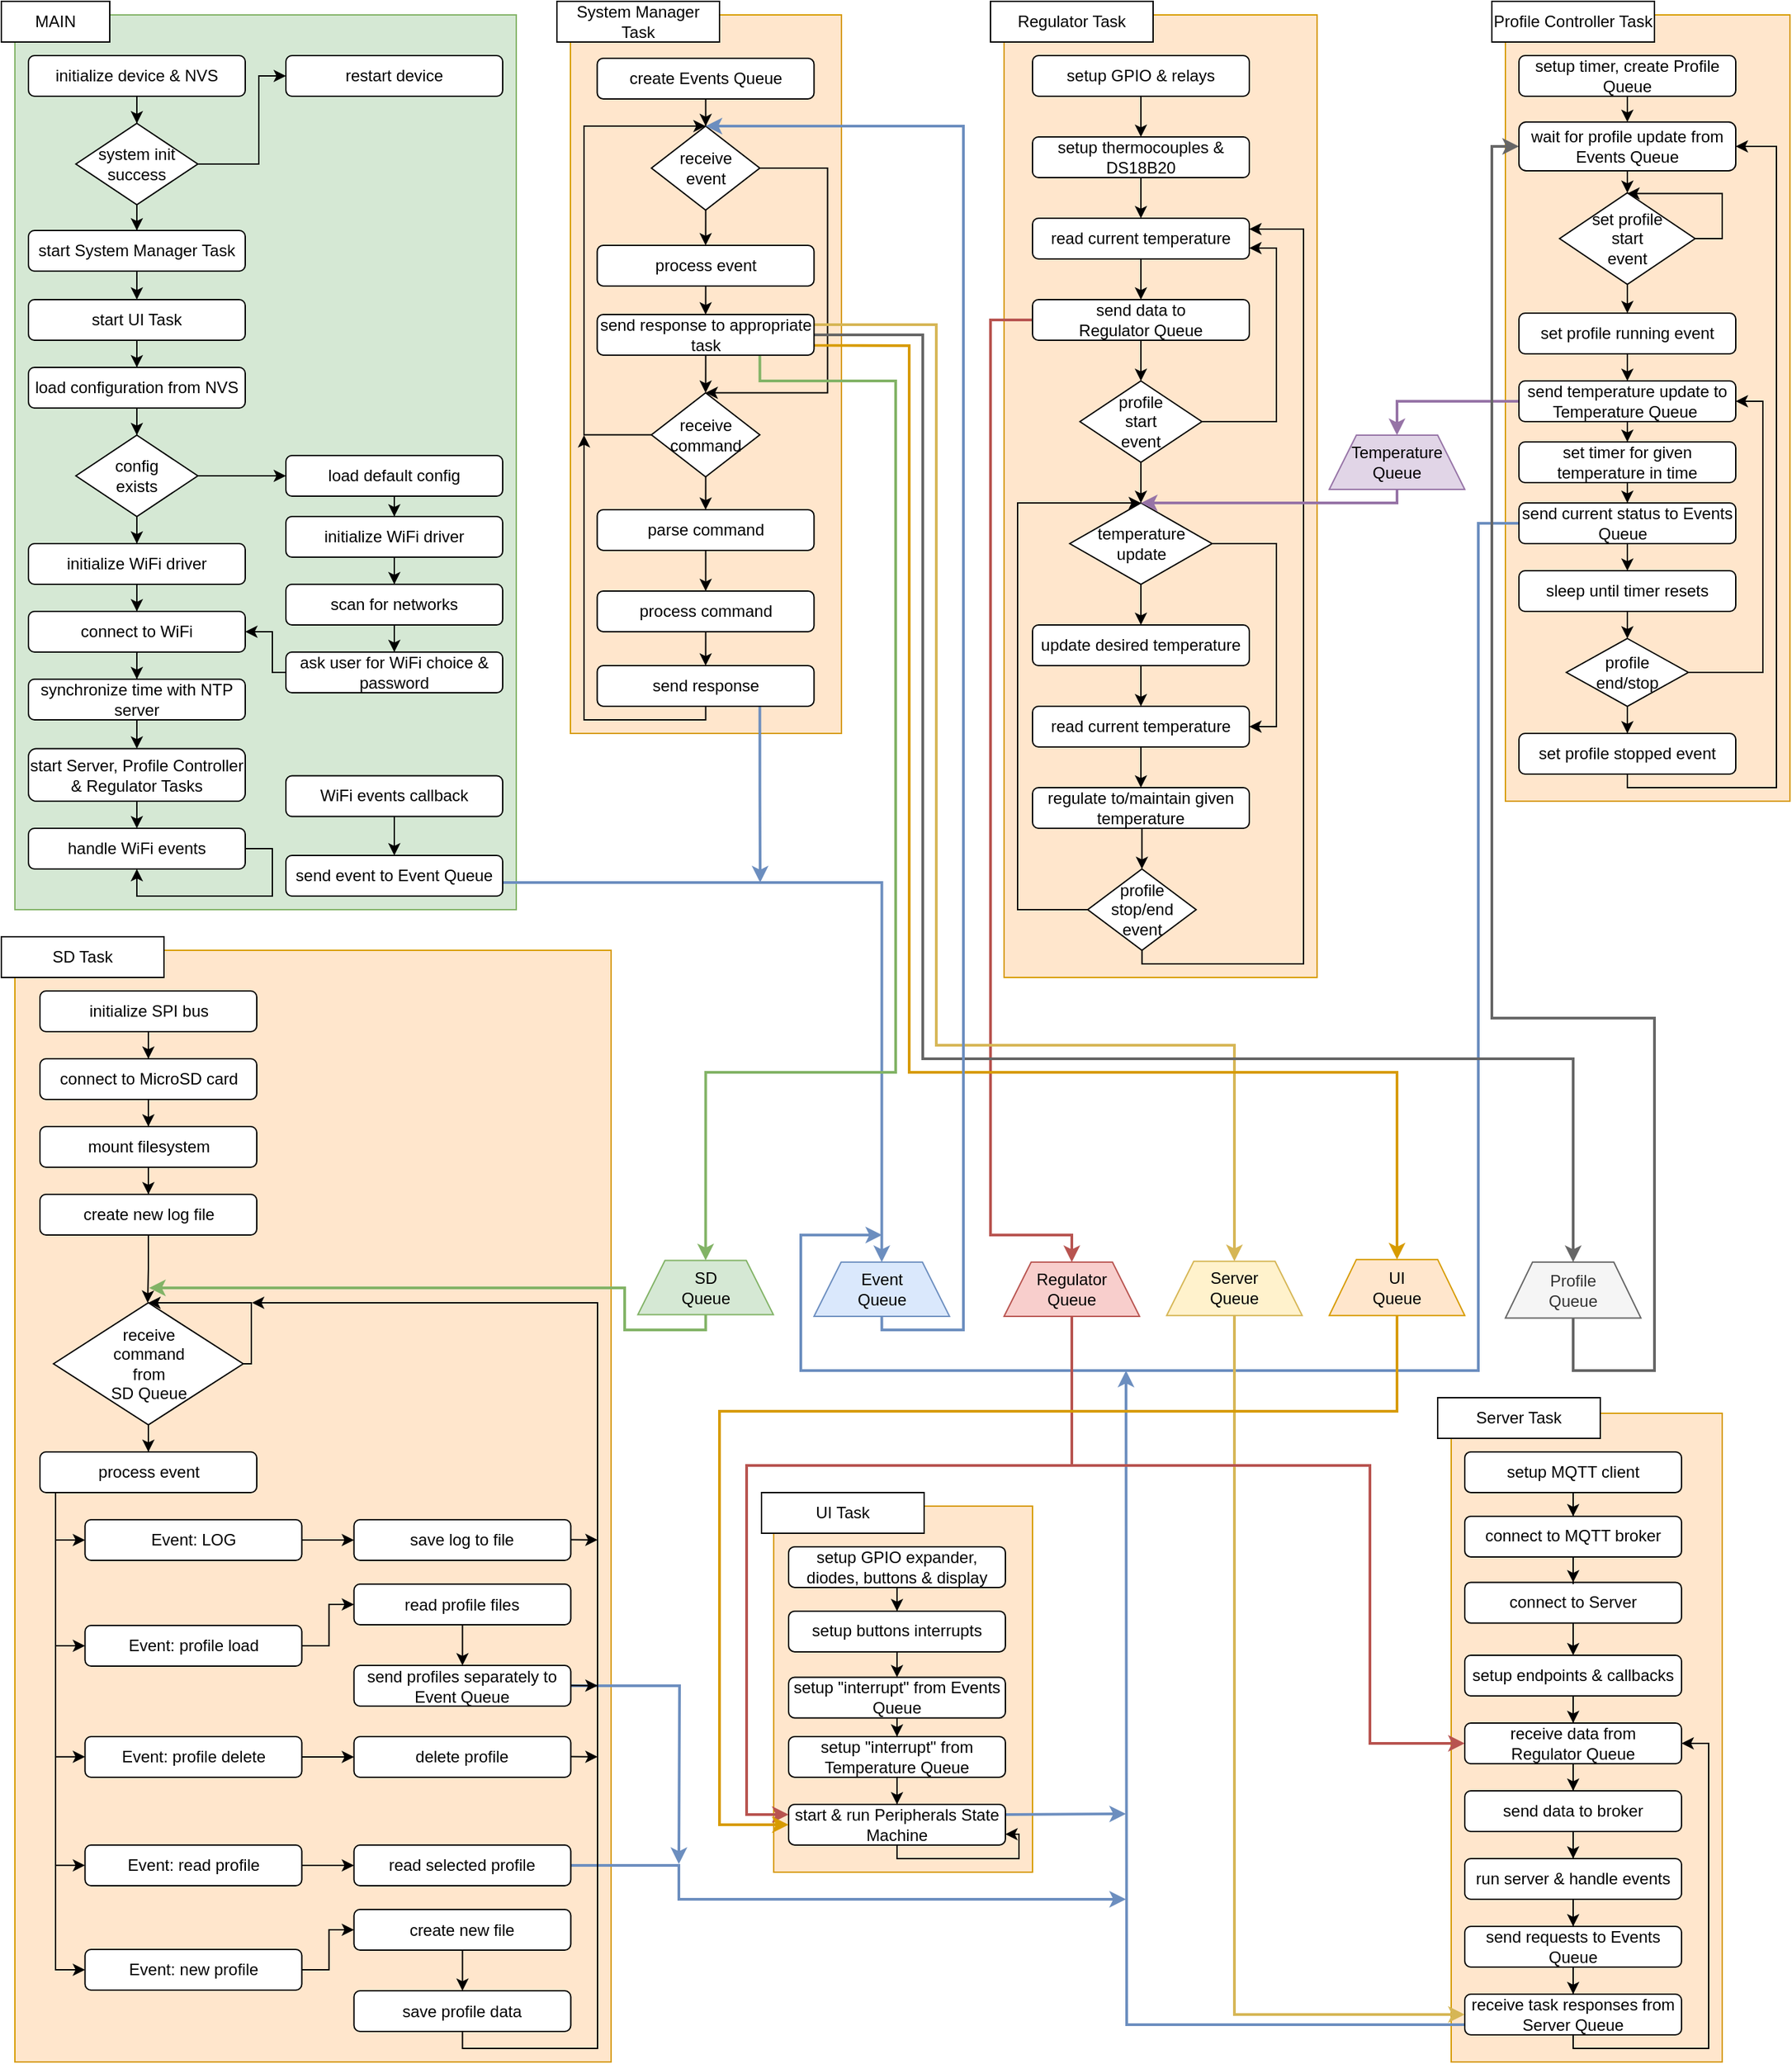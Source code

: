 <mxfile version="21.6.5" type="google">
  <diagram name="Strona-1" id="f8-OlZMK-fTIfZdhVAru">
    <mxGraphModel dx="750" dy="395" grid="1" gridSize="10" guides="1" tooltips="1" connect="1" arrows="1" fold="1" page="1" pageScale="1" pageWidth="827" pageHeight="583" math="0" shadow="0">
      <root>
        <mxCell id="0" />
        <mxCell id="1" parent="0" />
        <mxCell id="gSyDXrouMCmdBABHbOLZ-1" value="" style="rounded=0;whiteSpace=wrap;html=1;fillColor=#d5e8d4;strokeColor=#82b366;" parent="1" vertex="1">
          <mxGeometry x="10" y="40" width="370" height="660" as="geometry" />
        </mxCell>
        <mxCell id="gSyDXrouMCmdBABHbOLZ-3" value="MAIN" style="rounded=0;whiteSpace=wrap;html=1;" parent="1" vertex="1">
          <mxGeometry y="30" width="80" height="30" as="geometry" />
        </mxCell>
        <mxCell id="-iP6WzHZB8sq2N2tlhSQ-15" style="edgeStyle=orthogonalEdgeStyle;rounded=0;orthogonalLoop=1;jettySize=auto;html=1;" parent="1" source="gSyDXrouMCmdBABHbOLZ-4" target="-iP6WzHZB8sq2N2tlhSQ-13" edge="1">
          <mxGeometry relative="1" as="geometry" />
        </mxCell>
        <mxCell id="gSyDXrouMCmdBABHbOLZ-4" value="initialize WiFi driver" style="rounded=1;whiteSpace=wrap;html=1;" parent="1" vertex="1">
          <mxGeometry x="20" y="430" width="160" height="30" as="geometry" />
        </mxCell>
        <mxCell id="gSyDXrouMCmdBABHbOLZ-5" value="synchronize time with NTP server" style="rounded=1;whiteSpace=wrap;html=1;" parent="1" vertex="1">
          <mxGeometry x="20" y="530" width="160" height="30" as="geometry" />
        </mxCell>
        <mxCell id="gSyDXrouMCmdBABHbOLZ-8" value="" style="rounded=0;whiteSpace=wrap;html=1;fillColor=#ffe6cc;strokeColor=#d79b00;" parent="1" vertex="1">
          <mxGeometry x="740" y="40" width="231" height="710" as="geometry" />
        </mxCell>
        <mxCell id="gSyDXrouMCmdBABHbOLZ-9" value="Regulator Task" style="rounded=0;whiteSpace=wrap;html=1;" parent="1" vertex="1">
          <mxGeometry x="730" y="30" width="120" height="30" as="geometry" />
        </mxCell>
        <mxCell id="zQ1hU7iiy0cl4-WV9VLX-3" style="edgeStyle=orthogonalEdgeStyle;rounded=0;orthogonalLoop=1;jettySize=auto;html=1;entryX=0.5;entryY=0;entryDx=0;entryDy=0;" parent="1" source="gSyDXrouMCmdBABHbOLZ-10" target="zQ1hU7iiy0cl4-WV9VLX-1" edge="1">
          <mxGeometry relative="1" as="geometry" />
        </mxCell>
        <mxCell id="gSyDXrouMCmdBABHbOLZ-10" value="initialize device &amp;amp; NVS" style="rounded=1;whiteSpace=wrap;html=1;" parent="1" vertex="1">
          <mxGeometry x="20" y="70" width="160" height="30" as="geometry" />
        </mxCell>
        <mxCell id="-iP6WzHZB8sq2N2tlhSQ-3" style="edgeStyle=orthogonalEdgeStyle;rounded=0;orthogonalLoop=1;jettySize=auto;html=1;entryX=0.5;entryY=0;entryDx=0;entryDy=0;" parent="1" source="gSyDXrouMCmdBABHbOLZ-19" target="-iP6WzHZB8sq2N2tlhSQ-2" edge="1">
          <mxGeometry relative="1" as="geometry" />
        </mxCell>
        <mxCell id="gSyDXrouMCmdBABHbOLZ-19" value="load configuration from NVS" style="rounded=1;whiteSpace=wrap;html=1;" parent="1" vertex="1">
          <mxGeometry x="20" y="300" width="160" height="30" as="geometry" />
        </mxCell>
        <mxCell id="TpgPHgEq3tiVcMTZVDCW-113" style="edgeStyle=orthogonalEdgeStyle;rounded=0;orthogonalLoop=1;jettySize=auto;html=1;exitX=0.5;exitY=1;exitDx=0;exitDy=0;entryX=0.5;entryY=0;entryDx=0;entryDy=0;" parent="1" source="gSyDXrouMCmdBABHbOLZ-28" target="TpgPHgEq3tiVcMTZVDCW-112" edge="1">
          <mxGeometry relative="1" as="geometry" />
        </mxCell>
        <mxCell id="gSyDXrouMCmdBABHbOLZ-28" value="start Server, Profile Controller &amp;amp; Regulator Tasks" style="rounded=1;whiteSpace=wrap;html=1;" parent="1" vertex="1">
          <mxGeometry x="20" y="581.25" width="160" height="38.75" as="geometry" />
        </mxCell>
        <mxCell id="gSyDXrouMCmdBABHbOLZ-32" style="edgeStyle=orthogonalEdgeStyle;rounded=0;orthogonalLoop=1;jettySize=auto;html=1;entryX=0.5;entryY=0;entryDx=0;entryDy=0;exitX=0.5;exitY=1;exitDx=0;exitDy=0;" parent="1" source="gSyDXrouMCmdBABHbOLZ-5" target="gSyDXrouMCmdBABHbOLZ-28" edge="1">
          <mxGeometry relative="1" as="geometry">
            <mxPoint x="100" y="570" as="sourcePoint" />
          </mxGeometry>
        </mxCell>
        <mxCell id="TpgPHgEq3tiVcMTZVDCW-5" style="edgeStyle=orthogonalEdgeStyle;rounded=0;orthogonalLoop=1;jettySize=auto;html=1;exitX=0.5;exitY=1;exitDx=0;exitDy=0;entryX=0.5;entryY=0;entryDx=0;entryDy=0;" parent="1" source="gSyDXrouMCmdBABHbOLZ-33" target="TpgPHgEq3tiVcMTZVDCW-1" edge="1">
          <mxGeometry relative="1" as="geometry" />
        </mxCell>
        <mxCell id="gSyDXrouMCmdBABHbOLZ-33" value="setup GPIO &amp;amp; relays" style="rounded=1;whiteSpace=wrap;html=1;" parent="1" vertex="1">
          <mxGeometry x="761" y="70" width="160" height="30" as="geometry" />
        </mxCell>
        <mxCell id="TpgPHgEq3tiVcMTZVDCW-34" style="edgeStyle=orthogonalEdgeStyle;rounded=0;orthogonalLoop=1;jettySize=auto;html=1;exitX=0.5;exitY=1;exitDx=0;exitDy=0;entryX=0.5;entryY=0;entryDx=0;entryDy=0;" parent="1" source="TpgPHgEq3tiVcMTZVDCW-1" target="TpgPHgEq3tiVcMTZVDCW-32" edge="1">
          <mxGeometry relative="1" as="geometry" />
        </mxCell>
        <mxCell id="TpgPHgEq3tiVcMTZVDCW-1" value="setup thermocouples &amp;amp; DS18B20" style="rounded=1;whiteSpace=wrap;html=1;" parent="1" vertex="1">
          <mxGeometry x="761" y="130" width="160" height="30" as="geometry" />
        </mxCell>
        <mxCell id="TpgPHgEq3tiVcMTZVDCW-13" style="edgeStyle=orthogonalEdgeStyle;rounded=0;orthogonalLoop=1;jettySize=auto;html=1;entryX=0.5;entryY=0;entryDx=0;entryDy=0;" parent="1" source="TpgPHgEq3tiVcMTZVDCW-3" target="TpgPHgEq3tiVcMTZVDCW-12" edge="1">
          <mxGeometry relative="1" as="geometry" />
        </mxCell>
        <mxCell id="TpgPHgEq3tiVcMTZVDCW-37" style="edgeStyle=orthogonalEdgeStyle;rounded=0;orthogonalLoop=1;jettySize=auto;html=1;entryX=1;entryY=0.75;entryDx=0;entryDy=0;" parent="1" source="TpgPHgEq3tiVcMTZVDCW-3" target="TpgPHgEq3tiVcMTZVDCW-32" edge="1">
          <mxGeometry relative="1" as="geometry">
            <Array as="points">
              <mxPoint x="941" y="340" />
              <mxPoint x="941" y="212" />
              <mxPoint x="921" y="212" />
            </Array>
          </mxGeometry>
        </mxCell>
        <mxCell id="TpgPHgEq3tiVcMTZVDCW-3" value="profile&lt;br&gt;start&lt;br&gt;event" style="rhombus;whiteSpace=wrap;html=1;" parent="1" vertex="1">
          <mxGeometry x="796" y="310" width="90" height="60" as="geometry" />
        </mxCell>
        <mxCell id="TpgPHgEq3tiVcMTZVDCW-16" style="edgeStyle=orthogonalEdgeStyle;rounded=0;orthogonalLoop=1;jettySize=auto;html=1;entryX=0.5;entryY=0;entryDx=0;entryDy=0;" parent="1" source="TpgPHgEq3tiVcMTZVDCW-10" target="TpgPHgEq3tiVcMTZVDCW-15" edge="1">
          <mxGeometry relative="1" as="geometry" />
        </mxCell>
        <mxCell id="TpgPHgEq3tiVcMTZVDCW-10" value="read current temperature" style="rounded=1;whiteSpace=wrap;html=1;" parent="1" vertex="1">
          <mxGeometry x="761" y="550" width="160" height="30" as="geometry" />
        </mxCell>
        <mxCell id="TpgPHgEq3tiVcMTZVDCW-20" style="edgeStyle=orthogonalEdgeStyle;rounded=0;orthogonalLoop=1;jettySize=auto;html=1;exitX=0.5;exitY=1;exitDx=0;exitDy=0;entryX=0.5;entryY=0;entryDx=0;entryDy=0;" parent="1" source="TpgPHgEq3tiVcMTZVDCW-12" target="TpgPHgEq3tiVcMTZVDCW-19" edge="1">
          <mxGeometry relative="1" as="geometry" />
        </mxCell>
        <mxCell id="TpgPHgEq3tiVcMTZVDCW-21" style="edgeStyle=orthogonalEdgeStyle;rounded=0;orthogonalLoop=1;jettySize=auto;html=1;entryX=1;entryY=0.5;entryDx=0;entryDy=0;" parent="1" source="TpgPHgEq3tiVcMTZVDCW-12" target="TpgPHgEq3tiVcMTZVDCW-10" edge="1">
          <mxGeometry relative="1" as="geometry">
            <Array as="points">
              <mxPoint x="941" y="430" />
              <mxPoint x="941" y="565" />
            </Array>
          </mxGeometry>
        </mxCell>
        <mxCell id="TpgPHgEq3tiVcMTZVDCW-12" value="temperature&lt;br&gt;update" style="rhombus;whiteSpace=wrap;html=1;" parent="1" vertex="1">
          <mxGeometry x="788.5" y="400" width="105" height="60" as="geometry" />
        </mxCell>
        <mxCell id="TpgPHgEq3tiVcMTZVDCW-15" value="regulate to/maintain given temperature" style="rounded=1;whiteSpace=wrap;html=1;" parent="1" vertex="1">
          <mxGeometry x="761" y="610" width="160" height="30" as="geometry" />
        </mxCell>
        <mxCell id="TpgPHgEq3tiVcMTZVDCW-22" style="edgeStyle=orthogonalEdgeStyle;rounded=0;orthogonalLoop=1;jettySize=auto;html=1;exitX=0.5;exitY=1;exitDx=0;exitDy=0;entryX=0.5;entryY=0;entryDx=0;entryDy=0;" parent="1" source="TpgPHgEq3tiVcMTZVDCW-19" target="TpgPHgEq3tiVcMTZVDCW-10" edge="1">
          <mxGeometry relative="1" as="geometry" />
        </mxCell>
        <mxCell id="TpgPHgEq3tiVcMTZVDCW-19" value="update desired temperature" style="rounded=1;whiteSpace=wrap;html=1;" parent="1" vertex="1">
          <mxGeometry x="761" y="490" width="160" height="30" as="geometry" />
        </mxCell>
        <mxCell id="TpgPHgEq3tiVcMTZVDCW-25" style="edgeStyle=orthogonalEdgeStyle;rounded=0;orthogonalLoop=1;jettySize=auto;html=1;exitX=0;exitY=0.5;exitDx=0;exitDy=0;entryX=0.5;entryY=0;entryDx=0;entryDy=0;" parent="1" source="TpgPHgEq3tiVcMTZVDCW-53" target="TpgPHgEq3tiVcMTZVDCW-12" edge="1">
          <mxGeometry relative="1" as="geometry">
            <mxPoint x="842" y="397" as="targetPoint" />
            <Array as="points">
              <mxPoint x="750" y="700" />
              <mxPoint x="750" y="400" />
            </Array>
          </mxGeometry>
        </mxCell>
        <mxCell id="TpgPHgEq3tiVcMTZVDCW-56" style="edgeStyle=orthogonalEdgeStyle;rounded=0;orthogonalLoop=1;jettySize=auto;html=1;entryX=0.5;entryY=0;entryDx=0;entryDy=0;" parent="1" target="TpgPHgEq3tiVcMTZVDCW-53" edge="1">
          <mxGeometry relative="1" as="geometry">
            <mxPoint x="841.75" y="640" as="sourcePoint" />
          </mxGeometry>
        </mxCell>
        <mxCell id="TpgPHgEq3tiVcMTZVDCW-26" value="" style="rounded=0;whiteSpace=wrap;html=1;fillColor=#ffe6cc;strokeColor=#d79b00;" parent="1" vertex="1">
          <mxGeometry x="1110" y="40" width="210" height="580" as="geometry" />
        </mxCell>
        <mxCell id="TpgPHgEq3tiVcMTZVDCW-28" value="setup timer, create Profile Queue" style="rounded=1;whiteSpace=wrap;html=1;" parent="1" vertex="1">
          <mxGeometry x="1120" y="70" width="160" height="30" as="geometry" />
        </mxCell>
        <mxCell id="TpgPHgEq3tiVcMTZVDCW-42" style="edgeStyle=orthogonalEdgeStyle;rounded=0;orthogonalLoop=1;jettySize=auto;html=1;entryX=0.5;entryY=0;entryDx=0;entryDy=0;" parent="1" source="TpgPHgEq3tiVcMTZVDCW-29" target="TpgPHgEq3tiVcMTZVDCW-31" edge="1">
          <mxGeometry relative="1" as="geometry" />
        </mxCell>
        <mxCell id="z3keNY-oHB2SGLXwn3pg-72" style="edgeStyle=orthogonalEdgeStyle;rounded=0;orthogonalLoop=1;jettySize=auto;html=1;entryX=0.5;entryY=0;entryDx=0;entryDy=0;fillColor=#e1d5e7;strokeColor=#9673a6;strokeWidth=2;exitX=0;exitY=0.5;exitDx=0;exitDy=0;" parent="1" source="TpgPHgEq3tiVcMTZVDCW-29" target="TpgPHgEq3tiVcMTZVDCW-145" edge="1">
          <mxGeometry relative="1" as="geometry">
            <Array as="points">
              <mxPoint x="1030" y="325" />
              <mxPoint x="1030" y="330" />
              <mxPoint x="1030" y="330" />
            </Array>
          </mxGeometry>
        </mxCell>
        <mxCell id="TpgPHgEq3tiVcMTZVDCW-29" value="send temperature update to&lt;br&gt;Temperature Queue&amp;nbsp;" style="rounded=1;whiteSpace=wrap;html=1;" parent="1" vertex="1">
          <mxGeometry x="1120" y="310" width="160" height="30" as="geometry" />
        </mxCell>
        <mxCell id="TpgPHgEq3tiVcMTZVDCW-59" style="edgeStyle=orthogonalEdgeStyle;rounded=0;orthogonalLoop=1;jettySize=auto;html=1;exitX=0.5;exitY=1;exitDx=0;exitDy=0;entryX=0.5;entryY=0;entryDx=0;entryDy=0;" parent="1" source="TpgPHgEq3tiVcMTZVDCW-30" target="TpgPHgEq3tiVcMTZVDCW-57" edge="1">
          <mxGeometry relative="1" as="geometry" />
        </mxCell>
        <mxCell id="TpgPHgEq3tiVcMTZVDCW-30" value="set profile&lt;br&gt;start&lt;br&gt;event" style="rhombus;whiteSpace=wrap;html=1;" parent="1" vertex="1">
          <mxGeometry x="1150" y="171.25" width="100" height="67.5" as="geometry" />
        </mxCell>
        <mxCell id="TpgPHgEq3tiVcMTZVDCW-96" style="edgeStyle=orthogonalEdgeStyle;rounded=0;orthogonalLoop=1;jettySize=auto;html=1;entryX=0.5;entryY=0;entryDx=0;entryDy=0;" parent="1" source="TpgPHgEq3tiVcMTZVDCW-31" target="TpgPHgEq3tiVcMTZVDCW-95" edge="1">
          <mxGeometry relative="1" as="geometry" />
        </mxCell>
        <mxCell id="TpgPHgEq3tiVcMTZVDCW-31" value="set timer for given temperature in time" style="rounded=1;whiteSpace=wrap;html=1;" parent="1" vertex="1">
          <mxGeometry x="1120" y="355" width="160" height="30" as="geometry" />
        </mxCell>
        <mxCell id="TpgPHgEq3tiVcMTZVDCW-35" style="edgeStyle=orthogonalEdgeStyle;rounded=0;orthogonalLoop=1;jettySize=auto;html=1;entryX=0.5;entryY=0;entryDx=0;entryDy=0;" parent="1" source="TpgPHgEq3tiVcMTZVDCW-32" target="TpgPHgEq3tiVcMTZVDCW-33" edge="1">
          <mxGeometry relative="1" as="geometry" />
        </mxCell>
        <mxCell id="TpgPHgEq3tiVcMTZVDCW-32" value="read current temperature" style="rounded=1;whiteSpace=wrap;html=1;" parent="1" vertex="1">
          <mxGeometry x="761" y="190" width="160" height="30" as="geometry" />
        </mxCell>
        <mxCell id="TpgPHgEq3tiVcMTZVDCW-36" style="edgeStyle=orthogonalEdgeStyle;rounded=0;orthogonalLoop=1;jettySize=auto;html=1;entryX=0.5;entryY=0;entryDx=0;entryDy=0;" parent="1" source="TpgPHgEq3tiVcMTZVDCW-33" target="TpgPHgEq3tiVcMTZVDCW-3" edge="1">
          <mxGeometry relative="1" as="geometry" />
        </mxCell>
        <mxCell id="z3keNY-oHB2SGLXwn3pg-75" style="edgeStyle=orthogonalEdgeStyle;rounded=0;orthogonalLoop=1;jettySize=auto;html=1;fillColor=#f8cecc;strokeColor=#b85450;strokeWidth=2;endArrow=classic;endFill=1;entryX=0.5;entryY=0;entryDx=0;entryDy=0;" parent="1" source="TpgPHgEq3tiVcMTZVDCW-33" target="TpgPHgEq3tiVcMTZVDCW-120" edge="1">
          <mxGeometry relative="1" as="geometry">
            <mxPoint x="700" y="650" as="targetPoint" />
            <Array as="points">
              <mxPoint x="730" y="265" />
              <mxPoint x="730" y="940" />
              <mxPoint x="790" y="940" />
            </Array>
          </mxGeometry>
        </mxCell>
        <mxCell id="TpgPHgEq3tiVcMTZVDCW-33" value="send data to&lt;br&gt;Regulator Queue" style="rounded=1;whiteSpace=wrap;html=1;" parent="1" vertex="1">
          <mxGeometry x="761" y="250" width="160" height="30" as="geometry" />
        </mxCell>
        <mxCell id="TpgPHgEq3tiVcMTZVDCW-52" style="edgeStyle=orthogonalEdgeStyle;rounded=0;orthogonalLoop=1;jettySize=auto;html=1;exitX=0.5;exitY=1;exitDx=0;exitDy=0;entryX=0.5;entryY=0;entryDx=0;entryDy=0;" parent="1" source="TpgPHgEq3tiVcMTZVDCW-38" target="TpgPHgEq3tiVcMTZVDCW-48" edge="1">
          <mxGeometry relative="1" as="geometry" />
        </mxCell>
        <mxCell id="TpgPHgEq3tiVcMTZVDCW-38" value="sleep until timer resets" style="rounded=1;whiteSpace=wrap;html=1;" parent="1" vertex="1">
          <mxGeometry x="1120" y="450" width="160" height="30" as="geometry" />
        </mxCell>
        <mxCell id="TpgPHgEq3tiVcMTZVDCW-41" style="edgeStyle=orthogonalEdgeStyle;rounded=0;orthogonalLoop=1;jettySize=auto;html=1;exitX=1;exitY=0.5;exitDx=0;exitDy=0;entryX=0.5;entryY=0;entryDx=0;entryDy=0;" parent="1" source="TpgPHgEq3tiVcMTZVDCW-30" target="TpgPHgEq3tiVcMTZVDCW-30" edge="1">
          <mxGeometry relative="1" as="geometry">
            <Array as="points">
              <mxPoint x="1270" y="204.75" />
              <mxPoint x="1270" y="171.75" />
              <mxPoint x="1200" y="171.75" />
            </Array>
          </mxGeometry>
        </mxCell>
        <mxCell id="TpgPHgEq3tiVcMTZVDCW-46" value="Profile Controller Task" style="rounded=0;whiteSpace=wrap;html=1;" parent="1" vertex="1">
          <mxGeometry x="1100" y="30" width="120" height="30" as="geometry" />
        </mxCell>
        <mxCell id="TpgPHgEq3tiVcMTZVDCW-50" style="edgeStyle=orthogonalEdgeStyle;rounded=0;orthogonalLoop=1;jettySize=auto;html=1;entryX=0.5;entryY=0;entryDx=0;entryDy=0;" parent="1" source="TpgPHgEq3tiVcMTZVDCW-48" target="TpgPHgEq3tiVcMTZVDCW-49" edge="1">
          <mxGeometry relative="1" as="geometry" />
        </mxCell>
        <mxCell id="TpgPHgEq3tiVcMTZVDCW-51" style="edgeStyle=orthogonalEdgeStyle;rounded=0;orthogonalLoop=1;jettySize=auto;html=1;entryX=1;entryY=0.5;entryDx=0;entryDy=0;" parent="1" source="TpgPHgEq3tiVcMTZVDCW-48" target="TpgPHgEq3tiVcMTZVDCW-29" edge="1">
          <mxGeometry relative="1" as="geometry">
            <Array as="points">
              <mxPoint x="1300" y="525" />
              <mxPoint x="1300" y="325" />
            </Array>
          </mxGeometry>
        </mxCell>
        <mxCell id="TpgPHgEq3tiVcMTZVDCW-48" value="profile&lt;br&gt;end/stop" style="rhombus;whiteSpace=wrap;html=1;" parent="1" vertex="1">
          <mxGeometry x="1155" y="500" width="90" height="50" as="geometry" />
        </mxCell>
        <mxCell id="TpgPHgEq3tiVcMTZVDCW-72" style="edgeStyle=orthogonalEdgeStyle;rounded=0;orthogonalLoop=1;jettySize=auto;html=1;entryX=1;entryY=0.5;entryDx=0;entryDy=0;" parent="1" source="TpgPHgEq3tiVcMTZVDCW-49" target="-iP6WzHZB8sq2N2tlhSQ-25" edge="1">
          <mxGeometry relative="1" as="geometry">
            <Array as="points">
              <mxPoint x="1200" y="610" />
              <mxPoint x="1310" y="610" />
              <mxPoint x="1310" y="137" />
            </Array>
          </mxGeometry>
        </mxCell>
        <mxCell id="TpgPHgEq3tiVcMTZVDCW-49" value="set profile stopped event" style="rounded=1;whiteSpace=wrap;html=1;" parent="1" vertex="1">
          <mxGeometry x="1120" y="570" width="160" height="30" as="geometry" />
        </mxCell>
        <mxCell id="TpgPHgEq3tiVcMTZVDCW-55" style="edgeStyle=orthogonalEdgeStyle;rounded=0;orthogonalLoop=1;jettySize=auto;html=1;" parent="1" source="TpgPHgEq3tiVcMTZVDCW-53" edge="1">
          <mxGeometry relative="1" as="geometry">
            <mxPoint x="921" y="198" as="targetPoint" />
            <Array as="points">
              <mxPoint x="842" y="740" />
              <mxPoint x="961" y="740" />
              <mxPoint x="961" y="198" />
            </Array>
          </mxGeometry>
        </mxCell>
        <mxCell id="TpgPHgEq3tiVcMTZVDCW-53" value="profile&lt;br&gt;stop/end&lt;br&gt;event" style="rhombus;whiteSpace=wrap;html=1;" parent="1" vertex="1">
          <mxGeometry x="801.75" y="670" width="80" height="60" as="geometry" />
        </mxCell>
        <mxCell id="TpgPHgEq3tiVcMTZVDCW-58" style="edgeStyle=orthogonalEdgeStyle;rounded=0;orthogonalLoop=1;jettySize=auto;html=1;exitX=0.5;exitY=1;exitDx=0;exitDy=0;entryX=0.5;entryY=0;entryDx=0;entryDy=0;" parent="1" source="TpgPHgEq3tiVcMTZVDCW-57" target="TpgPHgEq3tiVcMTZVDCW-29" edge="1">
          <mxGeometry relative="1" as="geometry" />
        </mxCell>
        <mxCell id="TpgPHgEq3tiVcMTZVDCW-57" value="set profile running event" style="rounded=1;whiteSpace=wrap;html=1;" parent="1" vertex="1">
          <mxGeometry x="1120" y="260" width="160" height="30" as="geometry" />
        </mxCell>
        <mxCell id="TpgPHgEq3tiVcMTZVDCW-67" style="edgeStyle=orthogonalEdgeStyle;rounded=0;orthogonalLoop=1;jettySize=auto;html=1;exitX=0.5;exitY=1;exitDx=0;exitDy=0;entryX=0.5;entryY=0;entryDx=0;entryDy=0;" parent="1" source="TpgPHgEq3tiVcMTZVDCW-28" target="-iP6WzHZB8sq2N2tlhSQ-25" edge="1">
          <mxGeometry relative="1" as="geometry">
            <mxPoint x="1200.0" y="120" as="sourcePoint" />
            <mxPoint x="1200" y="150" as="targetPoint" />
          </mxGeometry>
        </mxCell>
        <mxCell id="TpgPHgEq3tiVcMTZVDCW-73" style="edgeStyle=orthogonalEdgeStyle;rounded=0;orthogonalLoop=1;jettySize=auto;html=1;entryX=0.5;entryY=0;entryDx=0;entryDy=0;exitX=0.5;exitY=1;exitDx=0;exitDy=0;" parent="1" source="-iP6WzHZB8sq2N2tlhSQ-25" target="TpgPHgEq3tiVcMTZVDCW-30" edge="1">
          <mxGeometry relative="1" as="geometry">
            <mxPoint x="1200.0" y="346" as="sourcePoint" />
          </mxGeometry>
        </mxCell>
        <mxCell id="TpgPHgEq3tiVcMTZVDCW-75" value="" style="rounded=0;whiteSpace=wrap;html=1;fillColor=#ffe6cc;strokeColor=#d79b00;" parent="1" vertex="1">
          <mxGeometry x="10" y="730" width="440" height="820" as="geometry" />
        </mxCell>
        <mxCell id="TpgPHgEq3tiVcMTZVDCW-76" value="SD Task" style="rounded=0;whiteSpace=wrap;html=1;" parent="1" vertex="1">
          <mxGeometry y="720" width="120" height="30" as="geometry" />
        </mxCell>
        <mxCell id="z3keNY-oHB2SGLXwn3pg-28" value="" style="edgeStyle=orthogonalEdgeStyle;rounded=0;orthogonalLoop=1;jettySize=auto;html=1;" parent="1" source="TpgPHgEq3tiVcMTZVDCW-77" target="z3keNY-oHB2SGLXwn3pg-27" edge="1">
          <mxGeometry relative="1" as="geometry" />
        </mxCell>
        <mxCell id="TpgPHgEq3tiVcMTZVDCW-77" value="initialize SPI bus" style="rounded=1;whiteSpace=wrap;html=1;" parent="1" vertex="1">
          <mxGeometry x="28.5" y="760" width="160" height="30" as="geometry" />
        </mxCell>
        <mxCell id="z3keNY-oHB2SGLXwn3pg-34" style="edgeStyle=orthogonalEdgeStyle;rounded=0;orthogonalLoop=1;jettySize=auto;html=1;entryX=0.5;entryY=0;entryDx=0;entryDy=0;" parent="1" source="TpgPHgEq3tiVcMTZVDCW-79" target="z3keNY-oHB2SGLXwn3pg-33" edge="1">
          <mxGeometry relative="1" as="geometry" />
        </mxCell>
        <mxCell id="TpgPHgEq3tiVcMTZVDCW-79" value="receive&lt;br&gt;command&lt;br&gt;from&lt;br&gt;SD Queue" style="rhombus;whiteSpace=wrap;html=1;" parent="1" vertex="1">
          <mxGeometry x="38.5" y="990" width="140" height="90" as="geometry" />
        </mxCell>
        <mxCell id="TpgPHgEq3tiVcMTZVDCW-90" value="" style="rounded=0;whiteSpace=wrap;html=1;fillColor=#ffe6cc;strokeColor=#d79b00;" parent="1" vertex="1">
          <mxGeometry x="570" y="1140" width="191" height="270" as="geometry" />
        </mxCell>
        <mxCell id="TpgPHgEq3tiVcMTZVDCW-91" value="UI Task" style="rounded=0;whiteSpace=wrap;html=1;" parent="1" vertex="1">
          <mxGeometry x="561" y="1130" width="120" height="30" as="geometry" />
        </mxCell>
        <mxCell id="TpgPHgEq3tiVcMTZVDCW-94" style="edgeStyle=orthogonalEdgeStyle;rounded=0;orthogonalLoop=1;jettySize=auto;html=1;entryX=0.5;entryY=0;entryDx=0;entryDy=0;exitX=0.5;exitY=1;exitDx=0;exitDy=0;" parent="1" source="TpgPHgEq3tiVcMTZVDCW-100" target="TpgPHgEq3tiVcMTZVDCW-93" edge="1">
          <mxGeometry relative="1" as="geometry">
            <mxPoint x="661" y="1259.97" as="sourcePoint" />
          </mxGeometry>
        </mxCell>
        <mxCell id="TpgPHgEq3tiVcMTZVDCW-101" style="edgeStyle=orthogonalEdgeStyle;rounded=0;orthogonalLoop=1;jettySize=auto;html=1;entryX=0.5;entryY=0;entryDx=0;entryDy=0;" parent="1" source="TpgPHgEq3tiVcMTZVDCW-92" target="TpgPHgEq3tiVcMTZVDCW-100" edge="1">
          <mxGeometry relative="1" as="geometry" />
        </mxCell>
        <mxCell id="TpgPHgEq3tiVcMTZVDCW-92" value="setup GPIO expander, diodes, buttons &amp;amp; display" style="rounded=1;whiteSpace=wrap;html=1;" parent="1" vertex="1">
          <mxGeometry x="581" y="1169.97" width="160" height="30" as="geometry" />
        </mxCell>
        <mxCell id="TpgPHgEq3tiVcMTZVDCW-99" style="edgeStyle=orthogonalEdgeStyle;rounded=0;orthogonalLoop=1;jettySize=auto;html=1;entryX=0.5;entryY=0;entryDx=0;entryDy=0;" parent="1" source="TpgPHgEq3tiVcMTZVDCW-93" target="TpgPHgEq3tiVcMTZVDCW-98" edge="1">
          <mxGeometry relative="1" as="geometry" />
        </mxCell>
        <mxCell id="TpgPHgEq3tiVcMTZVDCW-93" value="setup &quot;interrupt&quot; from Events Queue" style="rounded=1;whiteSpace=wrap;html=1;" parent="1" vertex="1">
          <mxGeometry x="581" y="1266.22" width="160" height="30" as="geometry" />
        </mxCell>
        <mxCell id="TpgPHgEq3tiVcMTZVDCW-97" style="edgeStyle=orthogonalEdgeStyle;rounded=0;orthogonalLoop=1;jettySize=auto;html=1;exitX=0.5;exitY=1;exitDx=0;exitDy=0;entryX=0.5;entryY=0;entryDx=0;entryDy=0;" parent="1" source="TpgPHgEq3tiVcMTZVDCW-95" target="TpgPHgEq3tiVcMTZVDCW-38" edge="1">
          <mxGeometry relative="1" as="geometry" />
        </mxCell>
        <mxCell id="z3keNY-oHB2SGLXwn3pg-79" style="edgeStyle=orthogonalEdgeStyle;rounded=0;orthogonalLoop=1;jettySize=auto;html=1;fillColor=#dae8fc;strokeColor=#6c8ebf;strokeWidth=2;startArrow=none;startFill=0;endArrow=classic;endFill=1;" parent="1" source="TpgPHgEq3tiVcMTZVDCW-95" edge="1">
          <mxGeometry relative="1" as="geometry">
            <mxPoint x="650" y="940" as="targetPoint" />
            <Array as="points">
              <mxPoint x="1090" y="415" />
              <mxPoint x="1090" y="1040" />
              <mxPoint x="590" y="1040" />
              <mxPoint x="590" y="940" />
            </Array>
          </mxGeometry>
        </mxCell>
        <mxCell id="TpgPHgEq3tiVcMTZVDCW-95" value="send current status to Events Queue&amp;nbsp;&amp;nbsp;" style="rounded=1;whiteSpace=wrap;html=1;" parent="1" vertex="1">
          <mxGeometry x="1120" y="400" width="160" height="30" as="geometry" />
        </mxCell>
        <mxCell id="TpgPHgEq3tiVcMTZVDCW-104" style="edgeStyle=orthogonalEdgeStyle;rounded=0;orthogonalLoop=1;jettySize=auto;html=1;entryX=0.5;entryY=0;entryDx=0;entryDy=0;" parent="1" source="TpgPHgEq3tiVcMTZVDCW-98" target="TpgPHgEq3tiVcMTZVDCW-103" edge="1">
          <mxGeometry relative="1" as="geometry" />
        </mxCell>
        <mxCell id="TpgPHgEq3tiVcMTZVDCW-98" value="setup &quot;interrupt&quot; from Temperature Queue" style="rounded=1;whiteSpace=wrap;html=1;" parent="1" vertex="1">
          <mxGeometry x="581" y="1309.97" width="160" height="30" as="geometry" />
        </mxCell>
        <mxCell id="TpgPHgEq3tiVcMTZVDCW-100" value="setup buttons interrupts" style="rounded=1;whiteSpace=wrap;html=1;" parent="1" vertex="1">
          <mxGeometry x="581" y="1217.47" width="160" height="30" as="geometry" />
        </mxCell>
        <mxCell id="7Rm9NRKuivuSp9orqNc0-6" style="edgeStyle=orthogonalEdgeStyle;rounded=0;orthogonalLoop=1;jettySize=auto;html=1;exitX=1;exitY=0.25;exitDx=0;exitDy=0;fillColor=#dae8fc;strokeColor=#6c8ebf;strokeWidth=2;" edge="1" parent="1" source="TpgPHgEq3tiVcMTZVDCW-103">
          <mxGeometry relative="1" as="geometry">
            <mxPoint x="830" y="1367" as="targetPoint" />
          </mxGeometry>
        </mxCell>
        <mxCell id="TpgPHgEq3tiVcMTZVDCW-103" value="start &amp;amp; run Peripherals State Machine" style="rounded=1;whiteSpace=wrap;html=1;" parent="1" vertex="1">
          <mxGeometry x="581" y="1359.97" width="160" height="30" as="geometry" />
        </mxCell>
        <mxCell id="TpgPHgEq3tiVcMTZVDCW-105" style="edgeStyle=orthogonalEdgeStyle;rounded=0;orthogonalLoop=1;jettySize=auto;html=1;exitX=0.5;exitY=1;exitDx=0;exitDy=0;entryX=1;entryY=0.75;entryDx=0;entryDy=0;" parent="1" source="TpgPHgEq3tiVcMTZVDCW-103" edge="1" target="TpgPHgEq3tiVcMTZVDCW-103">
          <mxGeometry relative="1" as="geometry">
            <mxPoint x="741" y="1375" as="targetPoint" />
            <Array as="points">
              <mxPoint x="661" y="1400" />
              <mxPoint x="751" y="1400" />
              <mxPoint x="751" y="1382" />
              <mxPoint x="741" y="1382" />
            </Array>
          </mxGeometry>
        </mxCell>
        <mxCell id="TpgPHgEq3tiVcMTZVDCW-106" value="" style="rounded=0;whiteSpace=wrap;html=1;fillColor=#ffe6cc;strokeColor=#d79b00;" parent="1" vertex="1">
          <mxGeometry x="1070" y="1071.5" width="200" height="478.5" as="geometry" />
        </mxCell>
        <mxCell id="TpgPHgEq3tiVcMTZVDCW-107" value="Server Task" style="rounded=0;whiteSpace=wrap;html=1;" parent="1" vertex="1">
          <mxGeometry x="1060" y="1060" width="120" height="30" as="geometry" />
        </mxCell>
        <mxCell id="TpgPHgEq3tiVcMTZVDCW-116" style="edgeStyle=orthogonalEdgeStyle;rounded=0;orthogonalLoop=1;jettySize=auto;html=1;entryX=0.5;entryY=0;entryDx=0;entryDy=0;" parent="1" source="TpgPHgEq3tiVcMTZVDCW-109" target="TpgPHgEq3tiVcMTZVDCW-110" edge="1">
          <mxGeometry relative="1" as="geometry" />
        </mxCell>
        <mxCell id="TpgPHgEq3tiVcMTZVDCW-109" value="connect to Server" style="rounded=1;whiteSpace=wrap;html=1;" parent="1" vertex="1">
          <mxGeometry x="1080" y="1196.22" width="160" height="30" as="geometry" />
        </mxCell>
        <mxCell id="7Rm9NRKuivuSp9orqNc0-14" style="edgeStyle=orthogonalEdgeStyle;rounded=0;orthogonalLoop=1;jettySize=auto;html=1;entryX=0.5;entryY=0;entryDx=0;entryDy=0;" edge="1" parent="1" source="TpgPHgEq3tiVcMTZVDCW-110" target="7Rm9NRKuivuSp9orqNc0-13">
          <mxGeometry relative="1" as="geometry" />
        </mxCell>
        <mxCell id="TpgPHgEq3tiVcMTZVDCW-110" value="setup endpoints &amp;amp; callbacks" style="rounded=1;whiteSpace=wrap;html=1;" parent="1" vertex="1">
          <mxGeometry x="1080" y="1250" width="160" height="30" as="geometry" />
        </mxCell>
        <mxCell id="TpgPHgEq3tiVcMTZVDCW-112" value="handle WiFi events" style="rounded=1;whiteSpace=wrap;html=1;" parent="1" vertex="1">
          <mxGeometry x="20" y="640" width="160" height="30" as="geometry" />
        </mxCell>
        <mxCell id="z3keNY-oHB2SGLXwn3pg-69" style="edgeStyle=orthogonalEdgeStyle;rounded=0;orthogonalLoop=1;jettySize=auto;html=1;entryX=0.5;entryY=0;entryDx=0;entryDy=0;" parent="1" source="TpgPHgEq3tiVcMTZVDCW-115" target="z3keNY-oHB2SGLXwn3pg-66" edge="1">
          <mxGeometry relative="1" as="geometry" />
        </mxCell>
        <mxCell id="TpgPHgEq3tiVcMTZVDCW-115" value="run server &amp;amp; handle events" style="rounded=1;whiteSpace=wrap;html=1;" parent="1" vertex="1">
          <mxGeometry x="1080" y="1400" width="160" height="30" as="geometry" />
        </mxCell>
        <mxCell id="z3keNY-oHB2SGLXwn3pg-82" style="edgeStyle=orthogonalEdgeStyle;rounded=0;orthogonalLoop=1;jettySize=auto;html=1;entryX=0;entryY=0.25;entryDx=0;entryDy=0;fillColor=#f8cecc;strokeColor=#b85450;strokeWidth=2;exitX=0.5;exitY=1;exitDx=0;exitDy=0;" parent="1" source="TpgPHgEq3tiVcMTZVDCW-120" target="TpgPHgEq3tiVcMTZVDCW-103" edge="1">
          <mxGeometry relative="1" as="geometry">
            <Array as="points">
              <mxPoint x="790" y="1110" />
              <mxPoint x="550" y="1110" />
              <mxPoint x="550" y="1367" />
            </Array>
          </mxGeometry>
        </mxCell>
        <mxCell id="TpgPHgEq3tiVcMTZVDCW-120" value="Regulator&lt;br&gt;Queue" style="shape=trapezoid;perimeter=trapezoidPerimeter;whiteSpace=wrap;html=1;fixedSize=1;fillColor=#f8cecc;strokeColor=#b85450;" parent="1" vertex="1">
          <mxGeometry x="740" y="960" width="100" height="40" as="geometry" />
        </mxCell>
        <mxCell id="TpgPHgEq3tiVcMTZVDCW-125" value="Event&lt;br&gt;Queue" style="shape=trapezoid;perimeter=trapezoidPerimeter;whiteSpace=wrap;html=1;fixedSize=1;fillColor=#dae8fc;strokeColor=#6c8ebf;" parent="1" vertex="1">
          <mxGeometry x="599.75" y="960" width="100" height="40" as="geometry" />
        </mxCell>
        <mxCell id="z3keNY-oHB2SGLXwn3pg-78" style="edgeStyle=orthogonalEdgeStyle;rounded=0;orthogonalLoop=1;jettySize=auto;html=1;entryX=0;entryY=0.5;entryDx=0;entryDy=0;fillColor=#f5f5f5;strokeColor=#666666;strokeWidth=2;exitX=0.5;exitY=1;exitDx=0;exitDy=0;" parent="1" source="TpgPHgEq3tiVcMTZVDCW-130" target="-iP6WzHZB8sq2N2tlhSQ-25" edge="1">
          <mxGeometry relative="1" as="geometry">
            <mxPoint x="630" y="660" as="sourcePoint" />
            <mxPoint x="1151" y="119.16" as="targetPoint" />
            <Array as="points">
              <mxPoint x="1160" y="1040" />
              <mxPoint x="1220" y="1040" />
              <mxPoint x="1220" y="780" />
              <mxPoint x="1100" y="780" />
              <mxPoint x="1100" y="137" />
            </Array>
          </mxGeometry>
        </mxCell>
        <mxCell id="TpgPHgEq3tiVcMTZVDCW-130" value="Profile&lt;br&gt;Queue" style="shape=trapezoid;perimeter=trapezoidPerimeter;whiteSpace=wrap;html=1;fixedSize=1;fillColor=#f5f5f5;strokeColor=#666666;fontColor=#333333;" parent="1" vertex="1">
          <mxGeometry x="1110" y="960" width="100" height="41.28" as="geometry" />
        </mxCell>
        <mxCell id="z3keNY-oHB2SGLXwn3pg-73" style="edgeStyle=orthogonalEdgeStyle;rounded=0;orthogonalLoop=1;jettySize=auto;html=1;entryX=0.5;entryY=0;entryDx=0;entryDy=0;fillColor=#e1d5e7;strokeColor=#9673a6;strokeWidth=2;exitX=0.5;exitY=1;exitDx=0;exitDy=0;" parent="1" source="TpgPHgEq3tiVcMTZVDCW-145" target="TpgPHgEq3tiVcMTZVDCW-12" edge="1">
          <mxGeometry relative="1" as="geometry">
            <Array as="points">
              <mxPoint x="1030" y="400" />
            </Array>
          </mxGeometry>
        </mxCell>
        <mxCell id="TpgPHgEq3tiVcMTZVDCW-145" value="Temperature Queue" style="shape=trapezoid;perimeter=trapezoidPerimeter;whiteSpace=wrap;html=1;fixedSize=1;fillColor=#e1d5e7;strokeColor=#9673a6;" parent="1" vertex="1">
          <mxGeometry x="980" y="350" width="100" height="40" as="geometry" />
        </mxCell>
        <mxCell id="-iP6WzHZB8sq2N2tlhSQ-5" style="edgeStyle=orthogonalEdgeStyle;rounded=0;orthogonalLoop=1;jettySize=auto;html=1;entryX=0;entryY=0.5;entryDx=0;entryDy=0;" parent="1" source="-iP6WzHZB8sq2N2tlhSQ-2" target="-iP6WzHZB8sq2N2tlhSQ-4" edge="1">
          <mxGeometry relative="1" as="geometry" />
        </mxCell>
        <mxCell id="-iP6WzHZB8sq2N2tlhSQ-6" style="edgeStyle=orthogonalEdgeStyle;rounded=0;orthogonalLoop=1;jettySize=auto;html=1;entryX=0.5;entryY=0;entryDx=0;entryDy=0;" parent="1" source="-iP6WzHZB8sq2N2tlhSQ-2" target="gSyDXrouMCmdBABHbOLZ-4" edge="1">
          <mxGeometry relative="1" as="geometry" />
        </mxCell>
        <mxCell id="-iP6WzHZB8sq2N2tlhSQ-2" value="config&lt;br&gt;exists" style="rhombus;whiteSpace=wrap;html=1;" parent="1" vertex="1">
          <mxGeometry x="55" y="350" width="90" height="60" as="geometry" />
        </mxCell>
        <mxCell id="-iP6WzHZB8sq2N2tlhSQ-8" style="edgeStyle=orthogonalEdgeStyle;rounded=0;orthogonalLoop=1;jettySize=auto;html=1;entryX=0.5;entryY=0;entryDx=0;entryDy=0;" parent="1" source="-iP6WzHZB8sq2N2tlhSQ-4" target="-iP6WzHZB8sq2N2tlhSQ-7" edge="1">
          <mxGeometry relative="1" as="geometry" />
        </mxCell>
        <mxCell id="-iP6WzHZB8sq2N2tlhSQ-4" value="load default config" style="rounded=1;whiteSpace=wrap;html=1;" parent="1" vertex="1">
          <mxGeometry x="210" y="365" width="160" height="30" as="geometry" />
        </mxCell>
        <mxCell id="-iP6WzHZB8sq2N2tlhSQ-10" style="edgeStyle=orthogonalEdgeStyle;rounded=0;orthogonalLoop=1;jettySize=auto;html=1;" parent="1" source="-iP6WzHZB8sq2N2tlhSQ-7" target="-iP6WzHZB8sq2N2tlhSQ-9" edge="1">
          <mxGeometry relative="1" as="geometry" />
        </mxCell>
        <mxCell id="-iP6WzHZB8sq2N2tlhSQ-7" value="initialize WiFi driver" style="rounded=1;whiteSpace=wrap;html=1;" parent="1" vertex="1">
          <mxGeometry x="210" y="410" width="160" height="30" as="geometry" />
        </mxCell>
        <mxCell id="-iP6WzHZB8sq2N2tlhSQ-12" style="edgeStyle=orthogonalEdgeStyle;rounded=0;orthogonalLoop=1;jettySize=auto;html=1;" parent="1" source="-iP6WzHZB8sq2N2tlhSQ-9" target="-iP6WzHZB8sq2N2tlhSQ-11" edge="1">
          <mxGeometry relative="1" as="geometry" />
        </mxCell>
        <mxCell id="-iP6WzHZB8sq2N2tlhSQ-9" value="scan for networks" style="rounded=1;whiteSpace=wrap;html=1;" parent="1" vertex="1">
          <mxGeometry x="210" y="460" width="160" height="30" as="geometry" />
        </mxCell>
        <mxCell id="-iP6WzHZB8sq2N2tlhSQ-14" style="edgeStyle=orthogonalEdgeStyle;rounded=0;orthogonalLoop=1;jettySize=auto;html=1;entryX=1;entryY=0.5;entryDx=0;entryDy=0;" parent="1" source="-iP6WzHZB8sq2N2tlhSQ-11" target="-iP6WzHZB8sq2N2tlhSQ-13" edge="1">
          <mxGeometry relative="1" as="geometry">
            <Array as="points">
              <mxPoint x="200" y="525" />
              <mxPoint x="200" y="495" />
            </Array>
          </mxGeometry>
        </mxCell>
        <mxCell id="-iP6WzHZB8sq2N2tlhSQ-11" value="ask user for WiFi choice &amp;amp; password" style="rounded=1;whiteSpace=wrap;html=1;" parent="1" vertex="1">
          <mxGeometry x="210" y="510" width="160" height="30" as="geometry" />
        </mxCell>
        <mxCell id="-iP6WzHZB8sq2N2tlhSQ-16" style="edgeStyle=orthogonalEdgeStyle;rounded=0;orthogonalLoop=1;jettySize=auto;html=1;entryX=0.5;entryY=0;entryDx=0;entryDy=0;" parent="1" source="-iP6WzHZB8sq2N2tlhSQ-13" target="gSyDXrouMCmdBABHbOLZ-5" edge="1">
          <mxGeometry relative="1" as="geometry" />
        </mxCell>
        <mxCell id="-iP6WzHZB8sq2N2tlhSQ-13" value="connect to WiFi" style="rounded=1;whiteSpace=wrap;html=1;" parent="1" vertex="1">
          <mxGeometry x="20" y="480" width="160" height="30" as="geometry" />
        </mxCell>
        <mxCell id="-iP6WzHZB8sq2N2tlhSQ-19" style="edgeStyle=orthogonalEdgeStyle;rounded=0;orthogonalLoop=1;jettySize=auto;html=1;entryX=0.5;entryY=0;entryDx=0;entryDy=0;" parent="1" source="-iP6WzHZB8sq2N2tlhSQ-17" target="gSyDXrouMCmdBABHbOLZ-19" edge="1">
          <mxGeometry relative="1" as="geometry" />
        </mxCell>
        <mxCell id="-iP6WzHZB8sq2N2tlhSQ-17" value="start UI Task" style="rounded=1;whiteSpace=wrap;html=1;" parent="1" vertex="1">
          <mxGeometry x="20" y="250" width="160" height="30" as="geometry" />
        </mxCell>
        <mxCell id="-iP6WzHZB8sq2N2tlhSQ-23" style="edgeStyle=orthogonalEdgeStyle;rounded=0;orthogonalLoop=1;jettySize=auto;html=1;" parent="1" source="-iP6WzHZB8sq2N2tlhSQ-21" target="-iP6WzHZB8sq2N2tlhSQ-22" edge="1">
          <mxGeometry relative="1" as="geometry" />
        </mxCell>
        <mxCell id="-iP6WzHZB8sq2N2tlhSQ-21" value="WiFi events callback" style="rounded=1;whiteSpace=wrap;html=1;" parent="1" vertex="1">
          <mxGeometry x="210" y="601.25" width="160" height="30" as="geometry" />
        </mxCell>
        <mxCell id="z3keNY-oHB2SGLXwn3pg-77" style="edgeStyle=orthogonalEdgeStyle;rounded=0;orthogonalLoop=1;jettySize=auto;html=1;entryX=0.5;entryY=0;entryDx=0;entryDy=0;fillColor=#dae8fc;strokeColor=#6c8ebf;strokeWidth=2;" parent="1" source="-iP6WzHZB8sq2N2tlhSQ-22" target="TpgPHgEq3tiVcMTZVDCW-125" edge="1">
          <mxGeometry relative="1" as="geometry">
            <Array as="points">
              <mxPoint x="650" y="680" />
            </Array>
          </mxGeometry>
        </mxCell>
        <mxCell id="-iP6WzHZB8sq2N2tlhSQ-22" value="send event to Event Queue" style="rounded=1;whiteSpace=wrap;html=1;" parent="1" vertex="1">
          <mxGeometry x="210" y="660" width="160" height="30" as="geometry" />
        </mxCell>
        <mxCell id="-iP6WzHZB8sq2N2tlhSQ-24" style="edgeStyle=orthogonalEdgeStyle;rounded=0;orthogonalLoop=1;jettySize=auto;html=1;entryX=0.5;entryY=1;entryDx=0;entryDy=0;" parent="1" source="TpgPHgEq3tiVcMTZVDCW-112" target="TpgPHgEq3tiVcMTZVDCW-112" edge="1">
          <mxGeometry relative="1" as="geometry">
            <Array as="points">
              <mxPoint x="200" y="655" />
              <mxPoint x="200" y="690" />
              <mxPoint x="100" y="690" />
            </Array>
          </mxGeometry>
        </mxCell>
        <mxCell id="-iP6WzHZB8sq2N2tlhSQ-25" value="wait for profile update from Events Queue" style="rounded=1;whiteSpace=wrap;html=1;" parent="1" vertex="1">
          <mxGeometry x="1120" y="119" width="160" height="36" as="geometry" />
        </mxCell>
        <mxCell id="zQ1hU7iiy0cl4-WV9VLX-4" style="edgeStyle=orthogonalEdgeStyle;rounded=0;orthogonalLoop=1;jettySize=auto;html=1;entryX=0;entryY=0.5;entryDx=0;entryDy=0;" parent="1" source="zQ1hU7iiy0cl4-WV9VLX-1" target="zQ1hU7iiy0cl4-WV9VLX-2" edge="1">
          <mxGeometry relative="1" as="geometry">
            <Array as="points">
              <mxPoint x="190" y="150" />
              <mxPoint x="190" y="85" />
            </Array>
          </mxGeometry>
        </mxCell>
        <mxCell id="z3keNY-oHB2SGLXwn3pg-3" style="edgeStyle=orthogonalEdgeStyle;rounded=0;orthogonalLoop=1;jettySize=auto;html=1;entryX=0.5;entryY=0;entryDx=0;entryDy=0;" parent="1" source="zQ1hU7iiy0cl4-WV9VLX-1" target="z3keNY-oHB2SGLXwn3pg-2" edge="1">
          <mxGeometry relative="1" as="geometry" />
        </mxCell>
        <mxCell id="zQ1hU7iiy0cl4-WV9VLX-1" value="system init&lt;br&gt;success" style="rhombus;whiteSpace=wrap;html=1;" parent="1" vertex="1">
          <mxGeometry x="55" y="120" width="90" height="60" as="geometry" />
        </mxCell>
        <mxCell id="zQ1hU7iiy0cl4-WV9VLX-2" value="restart device" style="rounded=1;whiteSpace=wrap;html=1;" parent="1" vertex="1">
          <mxGeometry x="210" y="70" width="160" height="30" as="geometry" />
        </mxCell>
        <mxCell id="z3keNY-oHB2SGLXwn3pg-26" style="edgeStyle=orthogonalEdgeStyle;rounded=0;orthogonalLoop=1;jettySize=auto;html=1;entryX=0.5;entryY=0;entryDx=0;entryDy=0;" parent="1" source="z3keNY-oHB2SGLXwn3pg-2" target="-iP6WzHZB8sq2N2tlhSQ-17" edge="1">
          <mxGeometry relative="1" as="geometry" />
        </mxCell>
        <mxCell id="z3keNY-oHB2SGLXwn3pg-2" value="start System Manager Task" style="rounded=1;whiteSpace=wrap;html=1;" parent="1" vertex="1">
          <mxGeometry x="20" y="199" width="160" height="30" as="geometry" />
        </mxCell>
        <mxCell id="z3keNY-oHB2SGLXwn3pg-4" value="" style="rounded=0;whiteSpace=wrap;html=1;fillColor=#ffe6cc;strokeColor=#d79b00;" parent="1" vertex="1">
          <mxGeometry x="420" y="40" width="200" height="530" as="geometry" />
        </mxCell>
        <mxCell id="z3keNY-oHB2SGLXwn3pg-5" value="System Manager Task" style="rounded=0;whiteSpace=wrap;html=1;" parent="1" vertex="1">
          <mxGeometry x="410" y="30" width="120" height="30" as="geometry" />
        </mxCell>
        <mxCell id="z3keNY-oHB2SGLXwn3pg-17" value="" style="edgeStyle=orthogonalEdgeStyle;rounded=0;orthogonalLoop=1;jettySize=auto;html=1;" parent="1" source="z3keNY-oHB2SGLXwn3pg-6" target="z3keNY-oHB2SGLXwn3pg-9" edge="1">
          <mxGeometry relative="1" as="geometry" />
        </mxCell>
        <mxCell id="z3keNY-oHB2SGLXwn3pg-6" value="create Events Queue" style="rounded=1;whiteSpace=wrap;html=1;" parent="1" vertex="1">
          <mxGeometry x="439.75" y="71.97" width="160" height="30" as="geometry" />
        </mxCell>
        <mxCell id="z3keNY-oHB2SGLXwn3pg-16" style="edgeStyle=orthogonalEdgeStyle;rounded=0;orthogonalLoop=1;jettySize=auto;html=1;entryX=0.5;entryY=0;entryDx=0;entryDy=0;" parent="1" source="z3keNY-oHB2SGLXwn3pg-8" target="z3keNY-oHB2SGLXwn3pg-10" edge="1">
          <mxGeometry relative="1" as="geometry" />
        </mxCell>
        <mxCell id="z3keNY-oHB2SGLXwn3pg-8" value="process event" style="rounded=1;whiteSpace=wrap;html=1;" parent="1" vertex="1">
          <mxGeometry x="439.75" y="209.97" width="160" height="30" as="geometry" />
        </mxCell>
        <mxCell id="z3keNY-oHB2SGLXwn3pg-15" style="edgeStyle=orthogonalEdgeStyle;rounded=0;orthogonalLoop=1;jettySize=auto;html=1;entryX=0.5;entryY=0;entryDx=0;entryDy=0;" parent="1" source="z3keNY-oHB2SGLXwn3pg-9" target="z3keNY-oHB2SGLXwn3pg-8" edge="1">
          <mxGeometry relative="1" as="geometry" />
        </mxCell>
        <mxCell id="z3keNY-oHB2SGLXwn3pg-18" style="edgeStyle=orthogonalEdgeStyle;rounded=0;orthogonalLoop=1;jettySize=auto;html=1;entryX=0.5;entryY=0;entryDx=0;entryDy=0;" parent="1" source="z3keNY-oHB2SGLXwn3pg-9" target="z3keNY-oHB2SGLXwn3pg-11" edge="1">
          <mxGeometry relative="1" as="geometry">
            <Array as="points">
              <mxPoint x="609.75" y="152.97" />
              <mxPoint x="609.75" y="318.97" />
            </Array>
          </mxGeometry>
        </mxCell>
        <mxCell id="z3keNY-oHB2SGLXwn3pg-9" value="receive&lt;br&gt;event" style="rhombus;whiteSpace=wrap;html=1;" parent="1" vertex="1">
          <mxGeometry x="479.75" y="121.97" width="80" height="62" as="geometry" />
        </mxCell>
        <mxCell id="z3keNY-oHB2SGLXwn3pg-20" style="edgeStyle=orthogonalEdgeStyle;rounded=0;orthogonalLoop=1;jettySize=auto;html=1;entryX=0.5;entryY=0;entryDx=0;entryDy=0;" parent="1" source="z3keNY-oHB2SGLXwn3pg-10" target="z3keNY-oHB2SGLXwn3pg-11" edge="1">
          <mxGeometry relative="1" as="geometry" />
        </mxCell>
        <mxCell id="7Rm9NRKuivuSp9orqNc0-3" style="edgeStyle=orthogonalEdgeStyle;rounded=0;orthogonalLoop=1;jettySize=auto;html=1;exitX=1;exitY=0.25;exitDx=0;exitDy=0;entryX=0.5;entryY=0;entryDx=0;entryDy=0;fillColor=#fff2cc;strokeColor=#d6b656;strokeWidth=2;" edge="1" parent="1" source="z3keNY-oHB2SGLXwn3pg-10" target="z3keNY-oHB2SGLXwn3pg-68">
          <mxGeometry relative="1" as="geometry">
            <Array as="points">
              <mxPoint x="690" y="269" />
              <mxPoint x="690" y="800" />
              <mxPoint x="910" y="800" />
            </Array>
          </mxGeometry>
        </mxCell>
        <mxCell id="7Rm9NRKuivuSp9orqNc0-4" style="edgeStyle=orthogonalEdgeStyle;rounded=0;orthogonalLoop=1;jettySize=auto;html=1;entryX=0.5;entryY=0;entryDx=0;entryDy=0;fillColor=#d5e8d4;strokeColor=#82b366;strokeWidth=2;exitX=0.75;exitY=1;exitDx=0;exitDy=0;" edge="1" parent="1" source="z3keNY-oHB2SGLXwn3pg-10" target="z3keNY-oHB2SGLXwn3pg-83">
          <mxGeometry relative="1" as="geometry">
            <Array as="points">
              <mxPoint x="560" y="310" />
              <mxPoint x="660" y="310" />
              <mxPoint x="660" y="820" />
              <mxPoint x="520" y="820" />
            </Array>
          </mxGeometry>
        </mxCell>
        <mxCell id="7Rm9NRKuivuSp9orqNc0-19" style="edgeStyle=orthogonalEdgeStyle;rounded=0;orthogonalLoop=1;jettySize=auto;html=1;exitX=1;exitY=0.5;exitDx=0;exitDy=0;entryX=0.5;entryY=0;entryDx=0;entryDy=0;fillColor=#f5f5f5;strokeColor=#666666;strokeWidth=2;" edge="1" parent="1" source="z3keNY-oHB2SGLXwn3pg-10" target="TpgPHgEq3tiVcMTZVDCW-130">
          <mxGeometry relative="1" as="geometry">
            <Array as="points">
              <mxPoint x="680" y="276" />
              <mxPoint x="680" y="810" />
              <mxPoint x="1160" y="810" />
            </Array>
          </mxGeometry>
        </mxCell>
        <mxCell id="7Rm9NRKuivuSp9orqNc0-22" style="edgeStyle=orthogonalEdgeStyle;rounded=0;orthogonalLoop=1;jettySize=auto;html=1;exitX=1;exitY=0.75;exitDx=0;exitDy=0;entryX=0.5;entryY=0;entryDx=0;entryDy=0;fillColor=#ffe6cc;strokeColor=#d79b00;strokeWidth=2;" edge="1" parent="1" source="z3keNY-oHB2SGLXwn3pg-10" target="7Rm9NRKuivuSp9orqNc0-7">
          <mxGeometry relative="1" as="geometry">
            <Array as="points">
              <mxPoint x="560" y="284" />
              <mxPoint x="670" y="284" />
              <mxPoint x="670" y="820" />
              <mxPoint x="1030" y="820" />
            </Array>
          </mxGeometry>
        </mxCell>
        <mxCell id="z3keNY-oHB2SGLXwn3pg-10" value="send response to appropriate task" style="rounded=1;whiteSpace=wrap;html=1;" parent="1" vertex="1">
          <mxGeometry x="439.75" y="260.97" width="160" height="30" as="geometry" />
        </mxCell>
        <mxCell id="z3keNY-oHB2SGLXwn3pg-21" style="edgeStyle=orthogonalEdgeStyle;rounded=0;orthogonalLoop=1;jettySize=auto;html=1;entryX=0.5;entryY=0;entryDx=0;entryDy=0;" parent="1" source="z3keNY-oHB2SGLXwn3pg-11" target="z3keNY-oHB2SGLXwn3pg-9" edge="1">
          <mxGeometry relative="1" as="geometry">
            <Array as="points">
              <mxPoint x="430" y="350" />
              <mxPoint x="430" y="122" />
            </Array>
          </mxGeometry>
        </mxCell>
        <mxCell id="z3keNY-oHB2SGLXwn3pg-22" style="edgeStyle=orthogonalEdgeStyle;rounded=0;orthogonalLoop=1;jettySize=auto;html=1;entryX=0.5;entryY=0;entryDx=0;entryDy=0;" parent="1" source="z3keNY-oHB2SGLXwn3pg-11" target="z3keNY-oHB2SGLXwn3pg-12" edge="1">
          <mxGeometry relative="1" as="geometry" />
        </mxCell>
        <mxCell id="z3keNY-oHB2SGLXwn3pg-11" value="receive&lt;br&gt;command" style="rhombus;whiteSpace=wrap;html=1;" parent="1" vertex="1">
          <mxGeometry x="479.75" y="318.72" width="80" height="62" as="geometry" />
        </mxCell>
        <mxCell id="z3keNY-oHB2SGLXwn3pg-23" style="edgeStyle=orthogonalEdgeStyle;rounded=0;orthogonalLoop=1;jettySize=auto;html=1;" parent="1" source="z3keNY-oHB2SGLXwn3pg-12" target="z3keNY-oHB2SGLXwn3pg-13" edge="1">
          <mxGeometry relative="1" as="geometry" />
        </mxCell>
        <mxCell id="z3keNY-oHB2SGLXwn3pg-12" value="parse command" style="rounded=1;whiteSpace=wrap;html=1;" parent="1" vertex="1">
          <mxGeometry x="439.75" y="404.97" width="160" height="30" as="geometry" />
        </mxCell>
        <mxCell id="z3keNY-oHB2SGLXwn3pg-24" style="edgeStyle=orthogonalEdgeStyle;rounded=0;orthogonalLoop=1;jettySize=auto;html=1;entryX=0.5;entryY=0;entryDx=0;entryDy=0;" parent="1" source="z3keNY-oHB2SGLXwn3pg-13" target="z3keNY-oHB2SGLXwn3pg-14" edge="1">
          <mxGeometry relative="1" as="geometry" />
        </mxCell>
        <mxCell id="z3keNY-oHB2SGLXwn3pg-13" value="process command" style="rounded=1;whiteSpace=wrap;html=1;" parent="1" vertex="1">
          <mxGeometry x="439.75" y="464.97" width="160" height="30" as="geometry" />
        </mxCell>
        <mxCell id="z3keNY-oHB2SGLXwn3pg-25" style="edgeStyle=orthogonalEdgeStyle;rounded=0;orthogonalLoop=1;jettySize=auto;html=1;" parent="1" source="z3keNY-oHB2SGLXwn3pg-14" edge="1">
          <mxGeometry relative="1" as="geometry">
            <mxPoint x="430" y="350" as="targetPoint" />
            <Array as="points">
              <mxPoint x="520" y="560" />
              <mxPoint x="430" y="560" />
            </Array>
          </mxGeometry>
        </mxCell>
        <mxCell id="7Rm9NRKuivuSp9orqNc0-28" style="edgeStyle=orthogonalEdgeStyle;rounded=0;orthogonalLoop=1;jettySize=auto;html=1;exitX=0.75;exitY=1;exitDx=0;exitDy=0;fillColor=#dae8fc;strokeColor=#6c8ebf;strokeWidth=2;" edge="1" parent="1" source="z3keNY-oHB2SGLXwn3pg-14">
          <mxGeometry relative="1" as="geometry">
            <mxPoint x="560" y="680" as="targetPoint" />
          </mxGeometry>
        </mxCell>
        <mxCell id="z3keNY-oHB2SGLXwn3pg-14" value="send response" style="rounded=1;whiteSpace=wrap;html=1;" parent="1" vertex="1">
          <mxGeometry x="439.75" y="519.97" width="160" height="30" as="geometry" />
        </mxCell>
        <mxCell id="z3keNY-oHB2SGLXwn3pg-30" value="" style="edgeStyle=orthogonalEdgeStyle;rounded=0;orthogonalLoop=1;jettySize=auto;html=1;" parent="1" source="z3keNY-oHB2SGLXwn3pg-27" target="z3keNY-oHB2SGLXwn3pg-29" edge="1">
          <mxGeometry relative="1" as="geometry" />
        </mxCell>
        <mxCell id="z3keNY-oHB2SGLXwn3pg-27" value="connect to MicroSD card" style="rounded=1;whiteSpace=wrap;html=1;" parent="1" vertex="1">
          <mxGeometry x="28.5" y="810" width="160" height="30" as="geometry" />
        </mxCell>
        <mxCell id="z3keNY-oHB2SGLXwn3pg-37" style="edgeStyle=orthogonalEdgeStyle;rounded=0;orthogonalLoop=1;jettySize=auto;html=1;" parent="1" source="z3keNY-oHB2SGLXwn3pg-29" target="z3keNY-oHB2SGLXwn3pg-36" edge="1">
          <mxGeometry relative="1" as="geometry" />
        </mxCell>
        <mxCell id="z3keNY-oHB2SGLXwn3pg-29" value="mount filesystem" style="rounded=1;whiteSpace=wrap;html=1;" parent="1" vertex="1">
          <mxGeometry x="28.5" y="860" width="160" height="30" as="geometry" />
        </mxCell>
        <mxCell id="z3keNY-oHB2SGLXwn3pg-32" style="edgeStyle=orthogonalEdgeStyle;rounded=0;orthogonalLoop=1;jettySize=auto;html=1;entryX=0.5;entryY=0;entryDx=0;entryDy=0;" parent="1" source="TpgPHgEq3tiVcMTZVDCW-79" target="TpgPHgEq3tiVcMTZVDCW-79" edge="1">
          <mxGeometry relative="1" as="geometry">
            <Array as="points">
              <mxPoint x="184.5" y="1035" />
              <mxPoint x="184.5" y="990" />
            </Array>
          </mxGeometry>
        </mxCell>
        <mxCell id="z3keNY-oHB2SGLXwn3pg-40" style="edgeStyle=orthogonalEdgeStyle;rounded=0;orthogonalLoop=1;jettySize=auto;html=1;entryX=0;entryY=0.5;entryDx=0;entryDy=0;" parent="1" source="z3keNY-oHB2SGLXwn3pg-33" target="z3keNY-oHB2SGLXwn3pg-35" edge="1">
          <mxGeometry relative="1" as="geometry">
            <Array as="points">
              <mxPoint x="40" y="1165" />
            </Array>
          </mxGeometry>
        </mxCell>
        <mxCell id="z3keNY-oHB2SGLXwn3pg-33" value="process event" style="rounded=1;whiteSpace=wrap;html=1;" parent="1" vertex="1">
          <mxGeometry x="28.5" y="1100" width="160" height="30" as="geometry" />
        </mxCell>
        <mxCell id="z3keNY-oHB2SGLXwn3pg-51" style="edgeStyle=orthogonalEdgeStyle;rounded=0;orthogonalLoop=1;jettySize=auto;html=1;entryX=0;entryY=0.5;entryDx=0;entryDy=0;" parent="1" source="z3keNY-oHB2SGLXwn3pg-35" target="z3keNY-oHB2SGLXwn3pg-38" edge="1">
          <mxGeometry relative="1" as="geometry" />
        </mxCell>
        <mxCell id="z3keNY-oHB2SGLXwn3pg-35" value="Event: LOG" style="rounded=1;whiteSpace=wrap;html=1;" parent="1" vertex="1">
          <mxGeometry x="61.75" y="1150" width="160" height="30" as="geometry" />
        </mxCell>
        <mxCell id="z3keNY-oHB2SGLXwn3pg-61" style="edgeStyle=orthogonalEdgeStyle;rounded=0;orthogonalLoop=1;jettySize=auto;html=1;entryX=0.5;entryY=0;entryDx=0;entryDy=0;" parent="1" source="z3keNY-oHB2SGLXwn3pg-36" target="TpgPHgEq3tiVcMTZVDCW-79" edge="1">
          <mxGeometry relative="1" as="geometry">
            <mxPoint x="114" y="990" as="targetPoint" />
            <Array as="points">
              <mxPoint x="109" y="965" />
              <mxPoint x="108" y="965" />
              <mxPoint x="108" y="990" />
            </Array>
          </mxGeometry>
        </mxCell>
        <mxCell id="z3keNY-oHB2SGLXwn3pg-36" value="create new log file" style="rounded=1;whiteSpace=wrap;html=1;" parent="1" vertex="1">
          <mxGeometry x="28.5" y="910" width="160" height="30" as="geometry" />
        </mxCell>
        <mxCell id="z3keNY-oHB2SGLXwn3pg-38" value="save log to file" style="rounded=1;whiteSpace=wrap;html=1;" parent="1" vertex="1">
          <mxGeometry x="260.25" y="1150" width="160" height="30" as="geometry" />
        </mxCell>
        <mxCell id="z3keNY-oHB2SGLXwn3pg-52" style="edgeStyle=orthogonalEdgeStyle;rounded=0;orthogonalLoop=1;jettySize=auto;html=1;entryX=0;entryY=0.5;entryDx=0;entryDy=0;" parent="1" source="z3keNY-oHB2SGLXwn3pg-39" target="z3keNY-oHB2SGLXwn3pg-41" edge="1">
          <mxGeometry relative="1" as="geometry" />
        </mxCell>
        <mxCell id="z3keNY-oHB2SGLXwn3pg-39" value="Event: profile load" style="rounded=1;whiteSpace=wrap;html=1;" parent="1" vertex="1">
          <mxGeometry x="61.75" y="1228" width="160" height="30" as="geometry" />
        </mxCell>
        <mxCell id="z3keNY-oHB2SGLXwn3pg-43" style="edgeStyle=orthogonalEdgeStyle;rounded=0;orthogonalLoop=1;jettySize=auto;html=1;" parent="1" source="z3keNY-oHB2SGLXwn3pg-41" target="z3keNY-oHB2SGLXwn3pg-42" edge="1">
          <mxGeometry relative="1" as="geometry" />
        </mxCell>
        <mxCell id="z3keNY-oHB2SGLXwn3pg-41" value="read profile files" style="rounded=1;whiteSpace=wrap;html=1;" parent="1" vertex="1">
          <mxGeometry x="260.25" y="1197.5" width="160" height="30" as="geometry" />
        </mxCell>
        <mxCell id="7Rm9NRKuivuSp9orqNc0-21" style="edgeStyle=orthogonalEdgeStyle;rounded=0;orthogonalLoop=1;jettySize=auto;html=1;fillColor=#dae8fc;strokeColor=#6c8ebf;strokeWidth=2;" edge="1" parent="1" source="z3keNY-oHB2SGLXwn3pg-42">
          <mxGeometry relative="1" as="geometry">
            <mxPoint x="500" y="1404" as="targetPoint" />
          </mxGeometry>
        </mxCell>
        <mxCell id="z3keNY-oHB2SGLXwn3pg-42" value="send profiles separately to Event Queue" style="rounded=1;whiteSpace=wrap;html=1;" parent="1" vertex="1">
          <mxGeometry x="260.25" y="1257.5" width="160" height="30" as="geometry" />
        </mxCell>
        <mxCell id="z3keNY-oHB2SGLXwn3pg-53" style="edgeStyle=orthogonalEdgeStyle;rounded=0;orthogonalLoop=1;jettySize=auto;html=1;entryX=0;entryY=0.5;entryDx=0;entryDy=0;" parent="1" source="z3keNY-oHB2SGLXwn3pg-44" target="z3keNY-oHB2SGLXwn3pg-45" edge="1">
          <mxGeometry relative="1" as="geometry" />
        </mxCell>
        <mxCell id="z3keNY-oHB2SGLXwn3pg-44" value="Event: profile delete" style="rounded=1;whiteSpace=wrap;html=1;" parent="1" vertex="1">
          <mxGeometry x="61.75" y="1310" width="160" height="30" as="geometry" />
        </mxCell>
        <mxCell id="z3keNY-oHB2SGLXwn3pg-45" value="delete profile" style="rounded=1;whiteSpace=wrap;html=1;" parent="1" vertex="1">
          <mxGeometry x="260.25" y="1310" width="160" height="30" as="geometry" />
        </mxCell>
        <mxCell id="z3keNY-oHB2SGLXwn3pg-54" style="edgeStyle=orthogonalEdgeStyle;rounded=0;orthogonalLoop=1;jettySize=auto;html=1;entryX=0;entryY=0.5;entryDx=0;entryDy=0;" parent="1" source="z3keNY-oHB2SGLXwn3pg-46" target="z3keNY-oHB2SGLXwn3pg-47" edge="1">
          <mxGeometry relative="1" as="geometry" />
        </mxCell>
        <mxCell id="z3keNY-oHB2SGLXwn3pg-46" value="Event: read profile" style="rounded=1;whiteSpace=wrap;html=1;" parent="1" vertex="1">
          <mxGeometry x="61.75" y="1390" width="160" height="30" as="geometry" />
        </mxCell>
        <mxCell id="7Rm9NRKuivuSp9orqNc0-20" style="edgeStyle=orthogonalEdgeStyle;rounded=0;orthogonalLoop=1;jettySize=auto;html=1;fillColor=#dae8fc;strokeColor=#6c8ebf;strokeWidth=2;" edge="1" parent="1" source="z3keNY-oHB2SGLXwn3pg-47">
          <mxGeometry relative="1" as="geometry">
            <mxPoint x="830" y="1430.0" as="targetPoint" />
            <Array as="points">
              <mxPoint x="500" y="1405" />
              <mxPoint x="500" y="1430" />
            </Array>
          </mxGeometry>
        </mxCell>
        <mxCell id="z3keNY-oHB2SGLXwn3pg-47" value="read selected profile" style="rounded=1;whiteSpace=wrap;html=1;" parent="1" vertex="1">
          <mxGeometry x="260.25" y="1390" width="160" height="30" as="geometry" />
        </mxCell>
        <mxCell id="z3keNY-oHB2SGLXwn3pg-55" style="edgeStyle=orthogonalEdgeStyle;rounded=0;orthogonalLoop=1;jettySize=auto;html=1;entryX=0;entryY=0.5;entryDx=0;entryDy=0;" parent="1" source="z3keNY-oHB2SGLXwn3pg-48" target="z3keNY-oHB2SGLXwn3pg-49" edge="1">
          <mxGeometry relative="1" as="geometry" />
        </mxCell>
        <mxCell id="z3keNY-oHB2SGLXwn3pg-48" value="Event: new profile" style="rounded=1;whiteSpace=wrap;html=1;" parent="1" vertex="1">
          <mxGeometry x="61.75" y="1467" width="160" height="30" as="geometry" />
        </mxCell>
        <mxCell id="z3keNY-oHB2SGLXwn3pg-56" style="edgeStyle=orthogonalEdgeStyle;rounded=0;orthogonalLoop=1;jettySize=auto;html=1;" parent="1" source="z3keNY-oHB2SGLXwn3pg-49" target="z3keNY-oHB2SGLXwn3pg-50" edge="1">
          <mxGeometry relative="1" as="geometry" />
        </mxCell>
        <mxCell id="z3keNY-oHB2SGLXwn3pg-49" value="create new file" style="rounded=1;whiteSpace=wrap;html=1;" parent="1" vertex="1">
          <mxGeometry x="260.25" y="1437.5" width="160" height="30" as="geometry" />
        </mxCell>
        <mxCell id="z3keNY-oHB2SGLXwn3pg-62" style="edgeStyle=orthogonalEdgeStyle;rounded=0;orthogonalLoop=1;jettySize=auto;html=1;" parent="1" source="z3keNY-oHB2SGLXwn3pg-50" edge="1">
          <mxGeometry relative="1" as="geometry">
            <mxPoint x="185" y="990" as="targetPoint" />
            <Array as="points">
              <mxPoint x="340" y="1540" />
              <mxPoint x="440" y="1540" />
              <mxPoint x="440" y="990" />
            </Array>
          </mxGeometry>
        </mxCell>
        <mxCell id="z3keNY-oHB2SGLXwn3pg-50" value="save profile data" style="rounded=1;whiteSpace=wrap;html=1;" parent="1" vertex="1">
          <mxGeometry x="260.25" y="1497.5" width="160" height="30" as="geometry" />
        </mxCell>
        <mxCell id="z3keNY-oHB2SGLXwn3pg-57" value="" style="endArrow=classic;html=1;rounded=0;entryX=0;entryY=0.5;entryDx=0;entryDy=0;" parent="1" target="z3keNY-oHB2SGLXwn3pg-48" edge="1">
          <mxGeometry width="50" height="50" relative="1" as="geometry">
            <mxPoint x="40" y="1160" as="sourcePoint" />
            <mxPoint x="320" y="1290" as="targetPoint" />
            <Array as="points">
              <mxPoint x="40" y="1482" />
            </Array>
          </mxGeometry>
        </mxCell>
        <mxCell id="z3keNY-oHB2SGLXwn3pg-58" value="" style="endArrow=classic;html=1;rounded=0;entryX=0;entryY=0.5;entryDx=0;entryDy=0;" parent="1" target="z3keNY-oHB2SGLXwn3pg-39" edge="1">
          <mxGeometry width="50" height="50" relative="1" as="geometry">
            <mxPoint x="40" y="1243" as="sourcePoint" />
            <mxPoint x="130" y="1220" as="targetPoint" />
          </mxGeometry>
        </mxCell>
        <mxCell id="z3keNY-oHB2SGLXwn3pg-59" value="" style="endArrow=classic;html=1;rounded=0;entryX=0;entryY=0.5;entryDx=0;entryDy=0;" parent="1" edge="1">
          <mxGeometry width="50" height="50" relative="1" as="geometry">
            <mxPoint x="39.75" y="1324.9" as="sourcePoint" />
            <mxPoint x="61.75" y="1324.9" as="targetPoint" />
          </mxGeometry>
        </mxCell>
        <mxCell id="z3keNY-oHB2SGLXwn3pg-60" value="" style="endArrow=classic;html=1;rounded=0;entryX=0;entryY=0.5;entryDx=0;entryDy=0;" parent="1" edge="1">
          <mxGeometry width="50" height="50" relative="1" as="geometry">
            <mxPoint x="39.75" y="1404.95" as="sourcePoint" />
            <mxPoint x="61.75" y="1404.95" as="targetPoint" />
          </mxGeometry>
        </mxCell>
        <mxCell id="z3keNY-oHB2SGLXwn3pg-63" value="" style="endArrow=classic;html=1;rounded=0;" parent="1" edge="1">
          <mxGeometry width="50" height="50" relative="1" as="geometry">
            <mxPoint x="420.25" y="1324.8" as="sourcePoint" />
            <mxPoint x="440" y="1324.91" as="targetPoint" />
          </mxGeometry>
        </mxCell>
        <mxCell id="z3keNY-oHB2SGLXwn3pg-64" value="" style="endArrow=classic;html=1;rounded=0;" parent="1" edge="1">
          <mxGeometry width="50" height="50" relative="1" as="geometry">
            <mxPoint x="420.25" y="1272.3" as="sourcePoint" />
            <mxPoint x="440" y="1272.41" as="targetPoint" />
          </mxGeometry>
        </mxCell>
        <mxCell id="z3keNY-oHB2SGLXwn3pg-65" value="" style="endArrow=classic;html=1;rounded=0;" parent="1" edge="1">
          <mxGeometry width="50" height="50" relative="1" as="geometry">
            <mxPoint x="420.25" y="1164.8" as="sourcePoint" />
            <mxPoint x="440" y="1164.91" as="targetPoint" />
          </mxGeometry>
        </mxCell>
        <mxCell id="z3keNY-oHB2SGLXwn3pg-70" style="edgeStyle=orthogonalEdgeStyle;rounded=0;orthogonalLoop=1;jettySize=auto;html=1;entryX=0.5;entryY=0;entryDx=0;entryDy=0;" parent="1" source="z3keNY-oHB2SGLXwn3pg-66" target="z3keNY-oHB2SGLXwn3pg-67" edge="1">
          <mxGeometry relative="1" as="geometry" />
        </mxCell>
        <mxCell id="z3keNY-oHB2SGLXwn3pg-66" value="send requests to Events Queue" style="rounded=1;whiteSpace=wrap;html=1;" parent="1" vertex="1">
          <mxGeometry x="1080" y="1450" width="160" height="30" as="geometry" />
        </mxCell>
        <mxCell id="z3keNY-oHB2SGLXwn3pg-71" style="edgeStyle=orthogonalEdgeStyle;rounded=0;orthogonalLoop=1;jettySize=auto;html=1;entryX=1;entryY=0.5;entryDx=0;entryDy=0;" parent="1" source="z3keNY-oHB2SGLXwn3pg-67" target="7Rm9NRKuivuSp9orqNc0-13" edge="1">
          <mxGeometry relative="1" as="geometry">
            <Array as="points">
              <mxPoint x="1160" y="1540" />
              <mxPoint x="1260" y="1540" />
              <mxPoint x="1260" y="1315" />
            </Array>
          </mxGeometry>
        </mxCell>
        <mxCell id="7Rm9NRKuivuSp9orqNc0-2" style="edgeStyle=orthogonalEdgeStyle;rounded=0;orthogonalLoop=1;jettySize=auto;html=1;exitX=0;exitY=0.75;exitDx=0;exitDy=0;fillColor=#dae8fc;strokeColor=#6c8ebf;strokeWidth=2;" edge="1" parent="1" source="z3keNY-oHB2SGLXwn3pg-67">
          <mxGeometry relative="1" as="geometry">
            <mxPoint x="830" y="1040" as="targetPoint" />
          </mxGeometry>
        </mxCell>
        <mxCell id="z3keNY-oHB2SGLXwn3pg-67" value="receive task responses from Server Queue" style="rounded=1;whiteSpace=wrap;html=1;" parent="1" vertex="1">
          <mxGeometry x="1080" y="1500" width="160" height="30" as="geometry" />
        </mxCell>
        <mxCell id="7Rm9NRKuivuSp9orqNc0-1" style="edgeStyle=orthogonalEdgeStyle;rounded=0;orthogonalLoop=1;jettySize=auto;html=1;entryX=0;entryY=0.5;entryDx=0;entryDy=0;fillColor=#fff2cc;strokeColor=#d6b656;strokeWidth=2;" edge="1" parent="1" source="z3keNY-oHB2SGLXwn3pg-68" target="z3keNY-oHB2SGLXwn3pg-67">
          <mxGeometry relative="1" as="geometry">
            <Array as="points">
              <mxPoint x="910" y="1515" />
            </Array>
          </mxGeometry>
        </mxCell>
        <mxCell id="z3keNY-oHB2SGLXwn3pg-68" value="Server&lt;br&gt;Queue" style="shape=trapezoid;perimeter=trapezoidPerimeter;whiteSpace=wrap;html=1;fixedSize=1;fillColor=#fff2cc;strokeColor=#d6b656;" parent="1" vertex="1">
          <mxGeometry x="860" y="959.36" width="100" height="40" as="geometry" />
        </mxCell>
        <mxCell id="z3keNY-oHB2SGLXwn3pg-76" style="edgeStyle=orthogonalEdgeStyle;rounded=0;orthogonalLoop=1;jettySize=auto;html=1;fillColor=#dae8fc;strokeColor=#6c8ebf;strokeWidth=2;entryX=0.5;entryY=0;entryDx=0;entryDy=0;exitX=0.5;exitY=1;exitDx=0;exitDy=0;" parent="1" source="TpgPHgEq3tiVcMTZVDCW-125" target="z3keNY-oHB2SGLXwn3pg-9" edge="1">
          <mxGeometry relative="1" as="geometry">
            <mxPoint x="540" y="120" as="targetPoint" />
            <Array as="points">
              <mxPoint x="650" y="1010" />
              <mxPoint x="710" y="1010" />
              <mxPoint x="710" y="122" />
            </Array>
          </mxGeometry>
        </mxCell>
        <mxCell id="z3keNY-oHB2SGLXwn3pg-84" style="edgeStyle=orthogonalEdgeStyle;rounded=0;orthogonalLoop=1;jettySize=auto;html=1;fillColor=#d5e8d4;strokeColor=#82b366;strokeWidth=2;" parent="1" source="z3keNY-oHB2SGLXwn3pg-83" edge="1">
          <mxGeometry relative="1" as="geometry">
            <mxPoint x="109" y="979" as="targetPoint" />
            <Array as="points">
              <mxPoint x="520" y="1010" />
              <mxPoint x="460" y="1010" />
              <mxPoint x="460" y="979" />
            </Array>
          </mxGeometry>
        </mxCell>
        <mxCell id="z3keNY-oHB2SGLXwn3pg-83" value="SD&lt;br&gt;Queue" style="shape=trapezoid;perimeter=trapezoidPerimeter;whiteSpace=wrap;html=1;fixedSize=1;fillColor=#d5e8d4;strokeColor=#82b366;" parent="1" vertex="1">
          <mxGeometry x="469.75" y="958.72" width="100" height="40" as="geometry" />
        </mxCell>
        <mxCell id="7Rm9NRKuivuSp9orqNc0-8" style="edgeStyle=orthogonalEdgeStyle;rounded=0;orthogonalLoop=1;jettySize=auto;html=1;entryX=0;entryY=0.5;entryDx=0;entryDy=0;fillColor=#ffe6cc;strokeColor=#d79b00;strokeWidth=2;" edge="1" parent="1" source="7Rm9NRKuivuSp9orqNc0-7" target="TpgPHgEq3tiVcMTZVDCW-103">
          <mxGeometry relative="1" as="geometry">
            <Array as="points">
              <mxPoint x="1030" y="1070" />
              <mxPoint x="530" y="1070" />
              <mxPoint x="530" y="1375" />
            </Array>
          </mxGeometry>
        </mxCell>
        <mxCell id="7Rm9NRKuivuSp9orqNc0-7" value="UI&lt;br&gt;Queue" style="shape=trapezoid;perimeter=trapezoidPerimeter;whiteSpace=wrap;html=1;fixedSize=1;fillColor=#ffe6cc;strokeColor=#d79b00;" vertex="1" parent="1">
          <mxGeometry x="980" y="958.08" width="100" height="41.28" as="geometry" />
        </mxCell>
        <mxCell id="7Rm9NRKuivuSp9orqNc0-11" style="edgeStyle=orthogonalEdgeStyle;rounded=0;orthogonalLoop=1;jettySize=auto;html=1;entryX=0.5;entryY=0;entryDx=0;entryDy=0;" edge="1" parent="1" source="7Rm9NRKuivuSp9orqNc0-9" target="7Rm9NRKuivuSp9orqNc0-10">
          <mxGeometry relative="1" as="geometry" />
        </mxCell>
        <mxCell id="7Rm9NRKuivuSp9orqNc0-9" value="setup MQTT client" style="rounded=1;whiteSpace=wrap;html=1;" vertex="1" parent="1">
          <mxGeometry x="1080" y="1099.97" width="160" height="30" as="geometry" />
        </mxCell>
        <mxCell id="7Rm9NRKuivuSp9orqNc0-12" style="edgeStyle=orthogonalEdgeStyle;rounded=0;orthogonalLoop=1;jettySize=auto;html=1;entryX=0.5;entryY=0;entryDx=0;entryDy=0;" edge="1" parent="1" source="7Rm9NRKuivuSp9orqNc0-10" target="TpgPHgEq3tiVcMTZVDCW-109">
          <mxGeometry relative="1" as="geometry" />
        </mxCell>
        <mxCell id="7Rm9NRKuivuSp9orqNc0-10" value="connect to MQTT broker" style="rounded=1;whiteSpace=wrap;html=1;" vertex="1" parent="1">
          <mxGeometry x="1080" y="1147.47" width="160" height="30" as="geometry" />
        </mxCell>
        <mxCell id="7Rm9NRKuivuSp9orqNc0-16" style="edgeStyle=orthogonalEdgeStyle;rounded=0;orthogonalLoop=1;jettySize=auto;html=1;entryX=0.5;entryY=0;entryDx=0;entryDy=0;" edge="1" parent="1" source="7Rm9NRKuivuSp9orqNc0-13" target="7Rm9NRKuivuSp9orqNc0-15">
          <mxGeometry relative="1" as="geometry" />
        </mxCell>
        <mxCell id="7Rm9NRKuivuSp9orqNc0-13" value="receive data from&lt;br&gt;Regulator Queue" style="rounded=1;whiteSpace=wrap;html=1;" vertex="1" parent="1">
          <mxGeometry x="1080" y="1300" width="160" height="30" as="geometry" />
        </mxCell>
        <mxCell id="7Rm9NRKuivuSp9orqNc0-17" style="edgeStyle=orthogonalEdgeStyle;rounded=0;orthogonalLoop=1;jettySize=auto;html=1;" edge="1" parent="1" source="7Rm9NRKuivuSp9orqNc0-15" target="TpgPHgEq3tiVcMTZVDCW-115">
          <mxGeometry relative="1" as="geometry" />
        </mxCell>
        <mxCell id="7Rm9NRKuivuSp9orqNc0-15" value="send data to broker" style="rounded=1;whiteSpace=wrap;html=1;" vertex="1" parent="1">
          <mxGeometry x="1080" y="1350" width="160" height="30" as="geometry" />
        </mxCell>
        <mxCell id="7Rm9NRKuivuSp9orqNc0-18" value="" style="endArrow=classic;html=1;rounded=0;entryX=0;entryY=0.5;entryDx=0;entryDy=0;fillColor=#f8cecc;strokeColor=#b85450;strokeWidth=2;" edge="1" parent="1" target="7Rm9NRKuivuSp9orqNc0-13">
          <mxGeometry width="50" height="50" relative="1" as="geometry">
            <mxPoint x="790" y="1110" as="sourcePoint" />
            <mxPoint x="830" y="1130" as="targetPoint" />
            <Array as="points">
              <mxPoint x="1010" y="1110" />
              <mxPoint x="1010" y="1315" />
            </Array>
          </mxGeometry>
        </mxCell>
      </root>
    </mxGraphModel>
  </diagram>
</mxfile>
